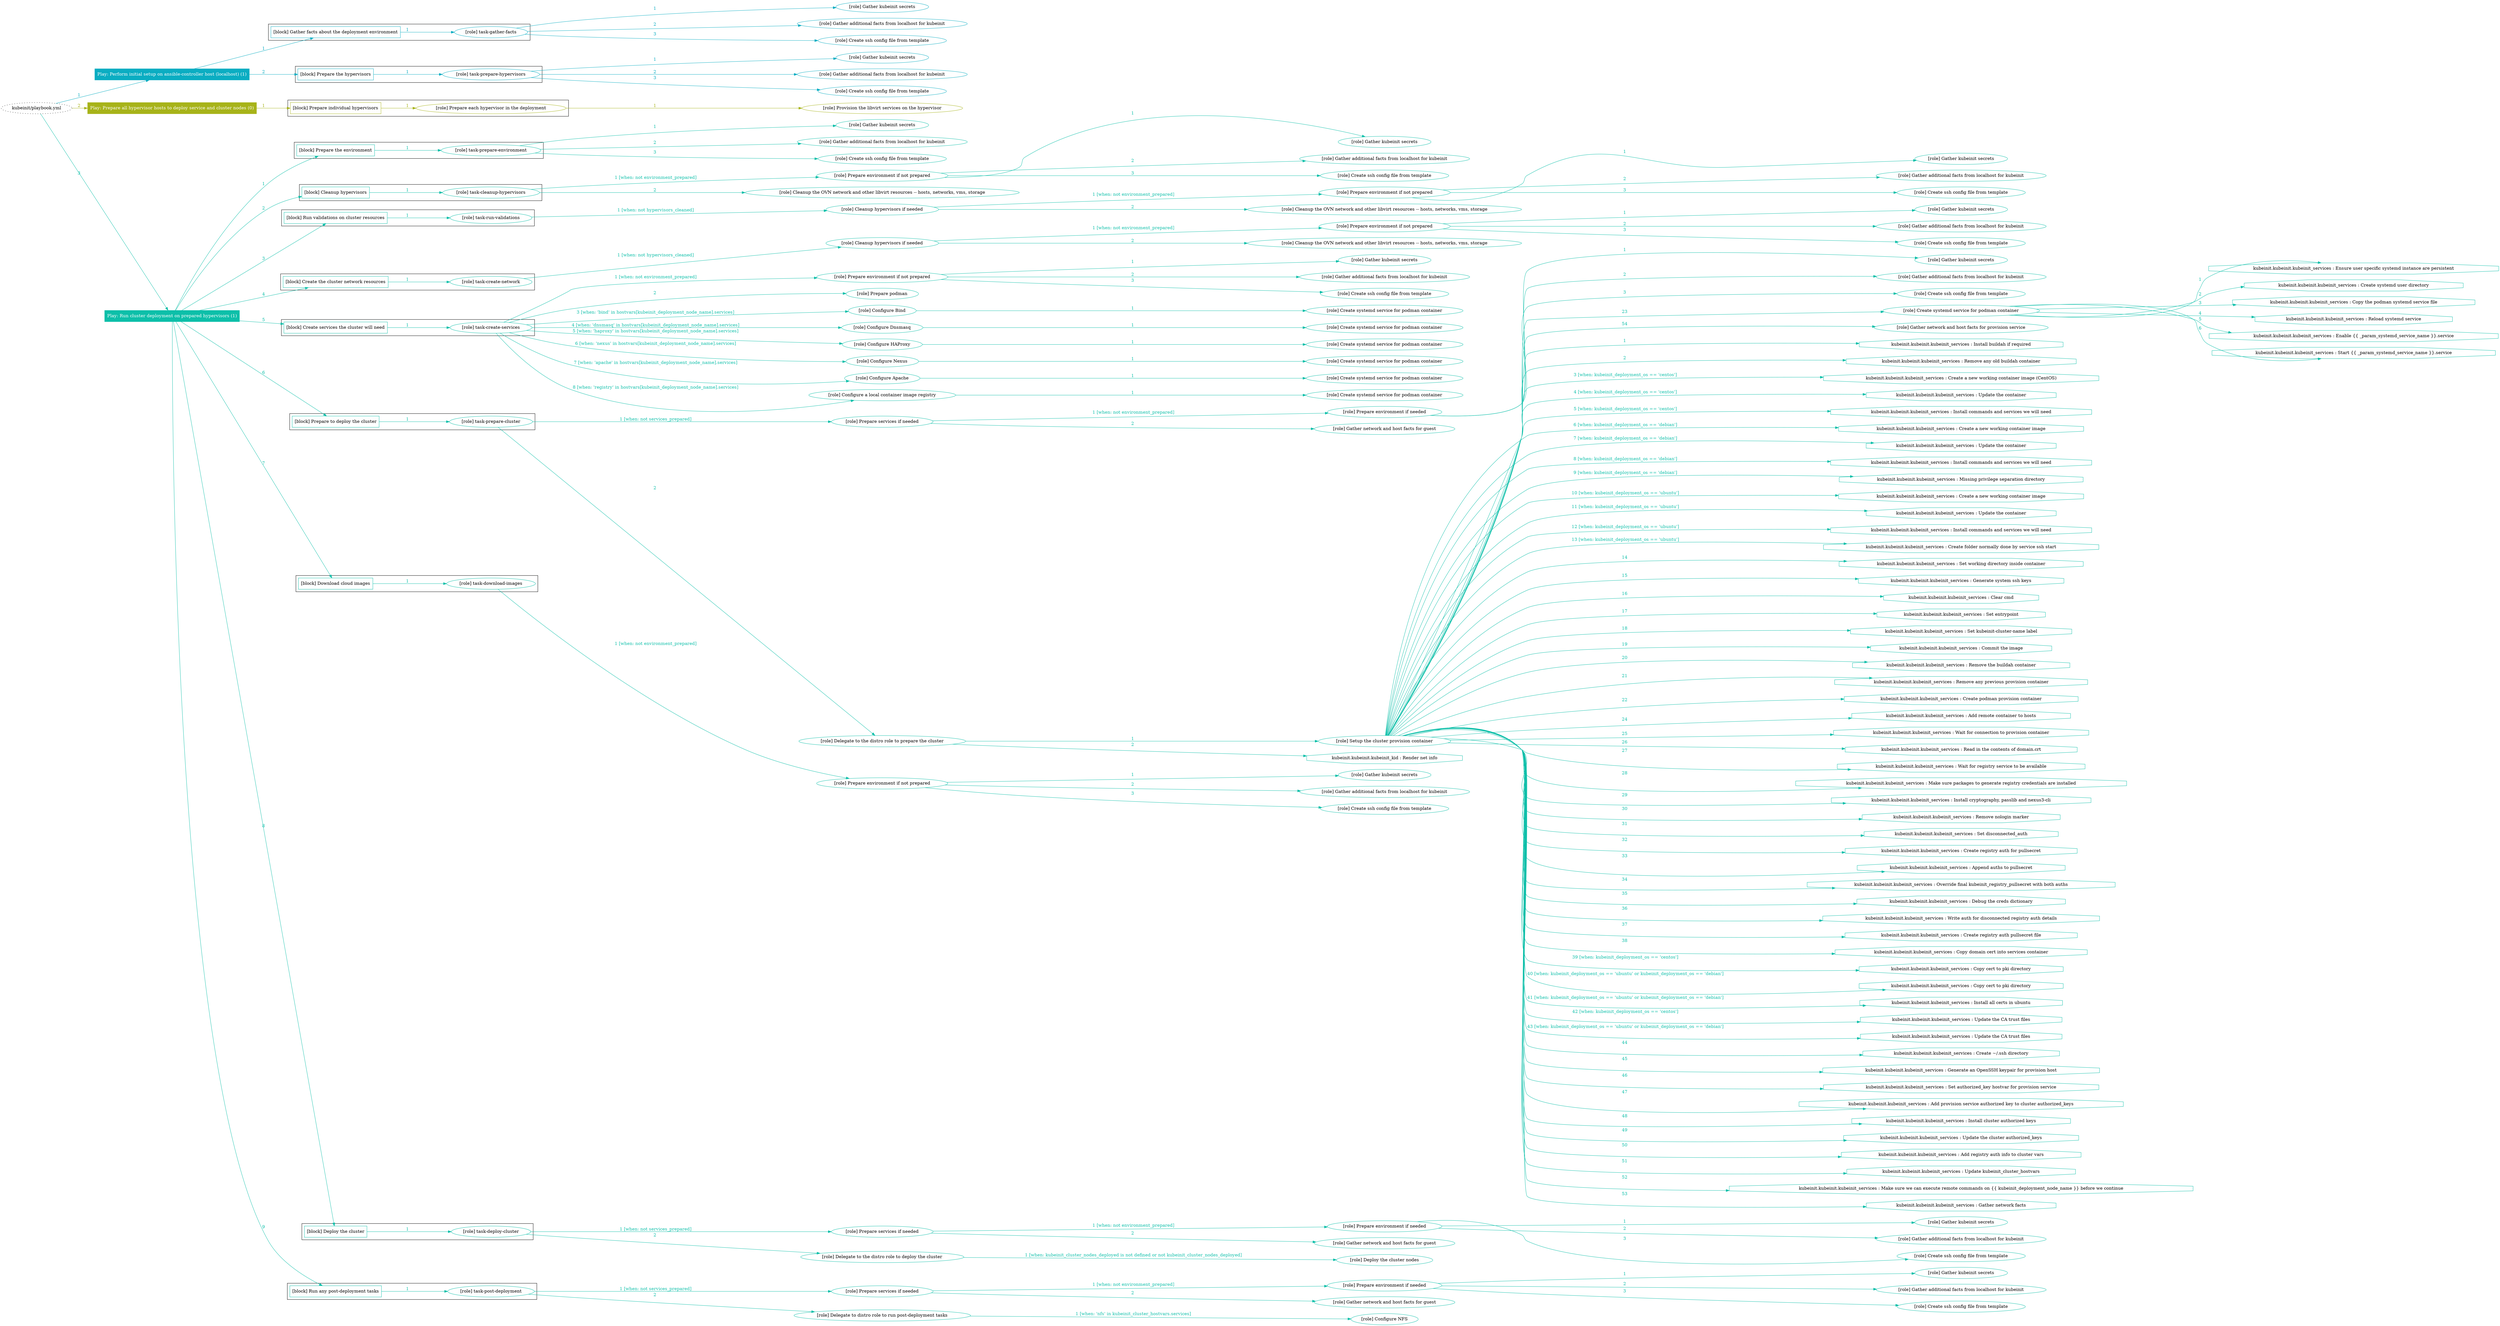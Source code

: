 digraph {
	graph [concentrate=true ordering=in rankdir=LR ratio=fill]
	edge [esep=5 sep=10]
	"kubeinit/playbook.yml" [URL="/home/runner/work/kubeinit/kubeinit/kubeinit/playbook.yml" id=playbook_2fa5b6e3 style=dotted]
	play_b858dab1 [label="Play: Perform initial setup on ansible-controller host (localhost) (1)" URL="/home/runner/work/kubeinit/kubeinit/kubeinit/playbook.yml" color="#0aadc2" fontcolor="#ffffff" id=play_b858dab1 shape=box style=filled tooltip=localhost]
	"kubeinit/playbook.yml" -> play_b858dab1 [label="1 " color="#0aadc2" fontcolor="#0aadc2" id=edge_6ce80347 labeltooltip="1 " tooltip="1 "]
	subgraph "Gather kubeinit secrets" {
		role_34916e32 [label="[role] Gather kubeinit secrets" URL="/home/runner/.ansible/collections/ansible_collections/kubeinit/kubeinit/roles/kubeinit_prepare/tasks/gather_kubeinit_facts.yml" color="#0aadc2" id=role_34916e32 tooltip="Gather kubeinit secrets"]
	}
	subgraph "Gather additional facts from localhost for kubeinit" {
		role_a002829f [label="[role] Gather additional facts from localhost for kubeinit" URL="/home/runner/.ansible/collections/ansible_collections/kubeinit/kubeinit/roles/kubeinit_prepare/tasks/gather_kubeinit_facts.yml" color="#0aadc2" id=role_a002829f tooltip="Gather additional facts from localhost for kubeinit"]
	}
	subgraph "Create ssh config file from template" {
		role_9822e15d [label="[role] Create ssh config file from template" URL="/home/runner/.ansible/collections/ansible_collections/kubeinit/kubeinit/roles/kubeinit_prepare/tasks/gather_kubeinit_facts.yml" color="#0aadc2" id=role_9822e15d tooltip="Create ssh config file from template"]
	}
	subgraph "task-gather-facts" {
		role_57d9941a [label="[role] task-gather-facts" URL="/home/runner/work/kubeinit/kubeinit/kubeinit/playbook.yml" color="#0aadc2" id=role_57d9941a tooltip="task-gather-facts"]
		role_57d9941a -> role_34916e32 [label="1 " color="#0aadc2" fontcolor="#0aadc2" id=edge_b4bdb7e2 labeltooltip="1 " tooltip="1 "]
		role_57d9941a -> role_a002829f [label="2 " color="#0aadc2" fontcolor="#0aadc2" id=edge_377dc26a labeltooltip="2 " tooltip="2 "]
		role_57d9941a -> role_9822e15d [label="3 " color="#0aadc2" fontcolor="#0aadc2" id=edge_5bee6218 labeltooltip="3 " tooltip="3 "]
	}
	subgraph "Gather kubeinit secrets" {
		role_fbdf3d1b [label="[role] Gather kubeinit secrets" URL="/home/runner/.ansible/collections/ansible_collections/kubeinit/kubeinit/roles/kubeinit_prepare/tasks/gather_kubeinit_facts.yml" color="#0aadc2" id=role_fbdf3d1b tooltip="Gather kubeinit secrets"]
	}
	subgraph "Gather additional facts from localhost for kubeinit" {
		role_561137c5 [label="[role] Gather additional facts from localhost for kubeinit" URL="/home/runner/.ansible/collections/ansible_collections/kubeinit/kubeinit/roles/kubeinit_prepare/tasks/gather_kubeinit_facts.yml" color="#0aadc2" id=role_561137c5 tooltip="Gather additional facts from localhost for kubeinit"]
	}
	subgraph "Create ssh config file from template" {
		role_436d1ba7 [label="[role] Create ssh config file from template" URL="/home/runner/.ansible/collections/ansible_collections/kubeinit/kubeinit/roles/kubeinit_prepare/tasks/gather_kubeinit_facts.yml" color="#0aadc2" id=role_436d1ba7 tooltip="Create ssh config file from template"]
	}
	subgraph "task-prepare-hypervisors" {
		role_40b23829 [label="[role] task-prepare-hypervisors" URL="/home/runner/work/kubeinit/kubeinit/kubeinit/playbook.yml" color="#0aadc2" id=role_40b23829 tooltip="task-prepare-hypervisors"]
		role_40b23829 -> role_fbdf3d1b [label="1 " color="#0aadc2" fontcolor="#0aadc2" id=edge_f75fcc36 labeltooltip="1 " tooltip="1 "]
		role_40b23829 -> role_561137c5 [label="2 " color="#0aadc2" fontcolor="#0aadc2" id=edge_e046a8a8 labeltooltip="2 " tooltip="2 "]
		role_40b23829 -> role_436d1ba7 [label="3 " color="#0aadc2" fontcolor="#0aadc2" id=edge_4eec3da5 labeltooltip="3 " tooltip="3 "]
	}
	subgraph "Play: Perform initial setup on ansible-controller host (localhost) (1)" {
		play_b858dab1 -> block_e41677f4 [label=1 color="#0aadc2" fontcolor="#0aadc2" id=edge_b2b5f1b1 labeltooltip=1 tooltip=1]
		subgraph cluster_block_e41677f4 {
			block_e41677f4 [label="[block] Gather facts about the deployment environment" URL="/home/runner/work/kubeinit/kubeinit/kubeinit/playbook.yml" color="#0aadc2" id=block_e41677f4 labeltooltip="Gather facts about the deployment environment" shape=box tooltip="Gather facts about the deployment environment"]
			block_e41677f4 -> role_57d9941a [label="1 " color="#0aadc2" fontcolor="#0aadc2" id=edge_41f0c797 labeltooltip="1 " tooltip="1 "]
		}
		play_b858dab1 -> block_2ce57544 [label=2 color="#0aadc2" fontcolor="#0aadc2" id=edge_f95af88c labeltooltip=2 tooltip=2]
		subgraph cluster_block_2ce57544 {
			block_2ce57544 [label="[block] Prepare the hypervisors" URL="/home/runner/work/kubeinit/kubeinit/kubeinit/playbook.yml" color="#0aadc2" id=block_2ce57544 labeltooltip="Prepare the hypervisors" shape=box tooltip="Prepare the hypervisors"]
			block_2ce57544 -> role_40b23829 [label="1 " color="#0aadc2" fontcolor="#0aadc2" id=edge_384d25da labeltooltip="1 " tooltip="1 "]
		}
	}
	play_30f19a29 [label="Play: Prepare all hypervisor hosts to deploy service and cluster nodes (0)" URL="/home/runner/work/kubeinit/kubeinit/kubeinit/playbook.yml" color="#a7b319" fontcolor="#ffffff" id=play_30f19a29 shape=box style=filled tooltip="Play: Prepare all hypervisor hosts to deploy service and cluster nodes (0)"]
	"kubeinit/playbook.yml" -> play_30f19a29 [label="2 " color="#a7b319" fontcolor="#a7b319" id=edge_ed73a9ef labeltooltip="2 " tooltip="2 "]
	subgraph "Provision the libvirt services on the hypervisor" {
		role_ca06149b [label="[role] Provision the libvirt services on the hypervisor" URL="/home/runner/.ansible/collections/ansible_collections/kubeinit/kubeinit/roles/kubeinit_prepare/tasks/prepare_hypervisor.yml" color="#a7b319" id=role_ca06149b tooltip="Provision the libvirt services on the hypervisor"]
	}
	subgraph "Prepare each hypervisor in the deployment" {
		role_c4b66b7d [label="[role] Prepare each hypervisor in the deployment" URL="/home/runner/work/kubeinit/kubeinit/kubeinit/playbook.yml" color="#a7b319" id=role_c4b66b7d tooltip="Prepare each hypervisor in the deployment"]
		role_c4b66b7d -> role_ca06149b [label="1 " color="#a7b319" fontcolor="#a7b319" id=edge_bbc16854 labeltooltip="1 " tooltip="1 "]
	}
	subgraph "Play: Prepare all hypervisor hosts to deploy service and cluster nodes (0)" {
		play_30f19a29 -> block_5ff145bf [label=1 color="#a7b319" fontcolor="#a7b319" id=edge_9d248871 labeltooltip=1 tooltip=1]
		subgraph cluster_block_5ff145bf {
			block_5ff145bf [label="[block] Prepare individual hypervisors" URL="/home/runner/work/kubeinit/kubeinit/kubeinit/playbook.yml" color="#a7b319" id=block_5ff145bf labeltooltip="Prepare individual hypervisors" shape=box tooltip="Prepare individual hypervisors"]
			block_5ff145bf -> role_c4b66b7d [label="1 " color="#a7b319" fontcolor="#a7b319" id=edge_b50e2b9a labeltooltip="1 " tooltip="1 "]
		}
	}
	play_03fc40c7 [label="Play: Run cluster deployment on prepared hypervisors (1)" URL="/home/runner/work/kubeinit/kubeinit/kubeinit/playbook.yml" color="#0dbfa9" fontcolor="#ffffff" id=play_03fc40c7 shape=box style=filled tooltip=localhost]
	"kubeinit/playbook.yml" -> play_03fc40c7 [label="3 " color="#0dbfa9" fontcolor="#0dbfa9" id=edge_182e28ba labeltooltip="3 " tooltip="3 "]
	subgraph "Gather kubeinit secrets" {
		role_fa042eb9 [label="[role] Gather kubeinit secrets" URL="/home/runner/.ansible/collections/ansible_collections/kubeinit/kubeinit/roles/kubeinit_prepare/tasks/gather_kubeinit_facts.yml" color="#0dbfa9" id=role_fa042eb9 tooltip="Gather kubeinit secrets"]
	}
	subgraph "Gather additional facts from localhost for kubeinit" {
		role_3b6c5151 [label="[role] Gather additional facts from localhost for kubeinit" URL="/home/runner/.ansible/collections/ansible_collections/kubeinit/kubeinit/roles/kubeinit_prepare/tasks/gather_kubeinit_facts.yml" color="#0dbfa9" id=role_3b6c5151 tooltip="Gather additional facts from localhost for kubeinit"]
	}
	subgraph "Create ssh config file from template" {
		role_b1582b04 [label="[role] Create ssh config file from template" URL="/home/runner/.ansible/collections/ansible_collections/kubeinit/kubeinit/roles/kubeinit_prepare/tasks/gather_kubeinit_facts.yml" color="#0dbfa9" id=role_b1582b04 tooltip="Create ssh config file from template"]
	}
	subgraph "task-prepare-environment" {
		role_e726dd85 [label="[role] task-prepare-environment" URL="/home/runner/work/kubeinit/kubeinit/kubeinit/playbook.yml" color="#0dbfa9" id=role_e726dd85 tooltip="task-prepare-environment"]
		role_e726dd85 -> role_fa042eb9 [label="1 " color="#0dbfa9" fontcolor="#0dbfa9" id=edge_f5e2ca30 labeltooltip="1 " tooltip="1 "]
		role_e726dd85 -> role_3b6c5151 [label="2 " color="#0dbfa9" fontcolor="#0dbfa9" id=edge_80d72541 labeltooltip="2 " tooltip="2 "]
		role_e726dd85 -> role_b1582b04 [label="3 " color="#0dbfa9" fontcolor="#0dbfa9" id=edge_00405533 labeltooltip="3 " tooltip="3 "]
	}
	subgraph "Gather kubeinit secrets" {
		role_99a5916b [label="[role] Gather kubeinit secrets" URL="/home/runner/.ansible/collections/ansible_collections/kubeinit/kubeinit/roles/kubeinit_prepare/tasks/gather_kubeinit_facts.yml" color="#0dbfa9" id=role_99a5916b tooltip="Gather kubeinit secrets"]
	}
	subgraph "Gather additional facts from localhost for kubeinit" {
		role_c7d13e45 [label="[role] Gather additional facts from localhost for kubeinit" URL="/home/runner/.ansible/collections/ansible_collections/kubeinit/kubeinit/roles/kubeinit_prepare/tasks/gather_kubeinit_facts.yml" color="#0dbfa9" id=role_c7d13e45 tooltip="Gather additional facts from localhost for kubeinit"]
	}
	subgraph "Create ssh config file from template" {
		role_1145c791 [label="[role] Create ssh config file from template" URL="/home/runner/.ansible/collections/ansible_collections/kubeinit/kubeinit/roles/kubeinit_prepare/tasks/gather_kubeinit_facts.yml" color="#0dbfa9" id=role_1145c791 tooltip="Create ssh config file from template"]
	}
	subgraph "Prepare environment if not prepared" {
		role_b4be0b7d [label="[role] Prepare environment if not prepared" URL="/home/runner/.ansible/collections/ansible_collections/kubeinit/kubeinit/roles/kubeinit_prepare/tasks/cleanup_hypervisors.yml" color="#0dbfa9" id=role_b4be0b7d tooltip="Prepare environment if not prepared"]
		role_b4be0b7d -> role_99a5916b [label="1 " color="#0dbfa9" fontcolor="#0dbfa9" id=edge_4e1c00ab labeltooltip="1 " tooltip="1 "]
		role_b4be0b7d -> role_c7d13e45 [label="2 " color="#0dbfa9" fontcolor="#0dbfa9" id=edge_aa5dc9e4 labeltooltip="2 " tooltip="2 "]
		role_b4be0b7d -> role_1145c791 [label="3 " color="#0dbfa9" fontcolor="#0dbfa9" id=edge_bbca06e6 labeltooltip="3 " tooltip="3 "]
	}
	subgraph "Cleanup the OVN network and other libvirt resources -- hosts, networks, vms, storage" {
		role_58d537ae [label="[role] Cleanup the OVN network and other libvirt resources -- hosts, networks, vms, storage" URL="/home/runner/.ansible/collections/ansible_collections/kubeinit/kubeinit/roles/kubeinit_prepare/tasks/cleanup_hypervisors.yml" color="#0dbfa9" id=role_58d537ae tooltip="Cleanup the OVN network and other libvirt resources -- hosts, networks, vms, storage"]
	}
	subgraph "task-cleanup-hypervisors" {
		role_75e9fb4a [label="[role] task-cleanup-hypervisors" URL="/home/runner/work/kubeinit/kubeinit/kubeinit/playbook.yml" color="#0dbfa9" id=role_75e9fb4a tooltip="task-cleanup-hypervisors"]
		role_75e9fb4a -> role_b4be0b7d [label="1 [when: not environment_prepared]" color="#0dbfa9" fontcolor="#0dbfa9" id=edge_f25f3947 labeltooltip="1 [when: not environment_prepared]" tooltip="1 [when: not environment_prepared]"]
		role_75e9fb4a -> role_58d537ae [label="2 " color="#0dbfa9" fontcolor="#0dbfa9" id=edge_f235bd4f labeltooltip="2 " tooltip="2 "]
	}
	subgraph "Gather kubeinit secrets" {
		role_7dc1c09b [label="[role] Gather kubeinit secrets" URL="/home/runner/.ansible/collections/ansible_collections/kubeinit/kubeinit/roles/kubeinit_prepare/tasks/gather_kubeinit_facts.yml" color="#0dbfa9" id=role_7dc1c09b tooltip="Gather kubeinit secrets"]
	}
	subgraph "Gather additional facts from localhost for kubeinit" {
		role_ac5d40b4 [label="[role] Gather additional facts from localhost for kubeinit" URL="/home/runner/.ansible/collections/ansible_collections/kubeinit/kubeinit/roles/kubeinit_prepare/tasks/gather_kubeinit_facts.yml" color="#0dbfa9" id=role_ac5d40b4 tooltip="Gather additional facts from localhost for kubeinit"]
	}
	subgraph "Create ssh config file from template" {
		role_352f32cc [label="[role] Create ssh config file from template" URL="/home/runner/.ansible/collections/ansible_collections/kubeinit/kubeinit/roles/kubeinit_prepare/tasks/gather_kubeinit_facts.yml" color="#0dbfa9" id=role_352f32cc tooltip="Create ssh config file from template"]
	}
	subgraph "Prepare environment if not prepared" {
		role_eca6ce63 [label="[role] Prepare environment if not prepared" URL="/home/runner/.ansible/collections/ansible_collections/kubeinit/kubeinit/roles/kubeinit_prepare/tasks/cleanup_hypervisors.yml" color="#0dbfa9" id=role_eca6ce63 tooltip="Prepare environment if not prepared"]
		role_eca6ce63 -> role_7dc1c09b [label="1 " color="#0dbfa9" fontcolor="#0dbfa9" id=edge_c267f2e7 labeltooltip="1 " tooltip="1 "]
		role_eca6ce63 -> role_ac5d40b4 [label="2 " color="#0dbfa9" fontcolor="#0dbfa9" id=edge_ddae1b66 labeltooltip="2 " tooltip="2 "]
		role_eca6ce63 -> role_352f32cc [label="3 " color="#0dbfa9" fontcolor="#0dbfa9" id=edge_ef974b66 labeltooltip="3 " tooltip="3 "]
	}
	subgraph "Cleanup the OVN network and other libvirt resources -- hosts, networks, vms, storage" {
		role_fde5702d [label="[role] Cleanup the OVN network and other libvirt resources -- hosts, networks, vms, storage" URL="/home/runner/.ansible/collections/ansible_collections/kubeinit/kubeinit/roles/kubeinit_prepare/tasks/cleanup_hypervisors.yml" color="#0dbfa9" id=role_fde5702d tooltip="Cleanup the OVN network and other libvirt resources -- hosts, networks, vms, storage"]
	}
	subgraph "Cleanup hypervisors if needed" {
		role_177b408e [label="[role] Cleanup hypervisors if needed" URL="/home/runner/.ansible/collections/ansible_collections/kubeinit/kubeinit/roles/kubeinit_validations/tasks/main.yml" color="#0dbfa9" id=role_177b408e tooltip="Cleanup hypervisors if needed"]
		role_177b408e -> role_eca6ce63 [label="1 [when: not environment_prepared]" color="#0dbfa9" fontcolor="#0dbfa9" id=edge_c3dc0cde labeltooltip="1 [when: not environment_prepared]" tooltip="1 [when: not environment_prepared]"]
		role_177b408e -> role_fde5702d [label="2 " color="#0dbfa9" fontcolor="#0dbfa9" id=edge_60630afb labeltooltip="2 " tooltip="2 "]
	}
	subgraph "task-run-validations" {
		role_1a1ee440 [label="[role] task-run-validations" URL="/home/runner/work/kubeinit/kubeinit/kubeinit/playbook.yml" color="#0dbfa9" id=role_1a1ee440 tooltip="task-run-validations"]
		role_1a1ee440 -> role_177b408e [label="1 [when: not hypervisors_cleaned]" color="#0dbfa9" fontcolor="#0dbfa9" id=edge_1dc22f96 labeltooltip="1 [when: not hypervisors_cleaned]" tooltip="1 [when: not hypervisors_cleaned]"]
	}
	subgraph "Gather kubeinit secrets" {
		role_677e5cf0 [label="[role] Gather kubeinit secrets" URL="/home/runner/.ansible/collections/ansible_collections/kubeinit/kubeinit/roles/kubeinit_prepare/tasks/gather_kubeinit_facts.yml" color="#0dbfa9" id=role_677e5cf0 tooltip="Gather kubeinit secrets"]
	}
	subgraph "Gather additional facts from localhost for kubeinit" {
		role_be3c04cf [label="[role] Gather additional facts from localhost for kubeinit" URL="/home/runner/.ansible/collections/ansible_collections/kubeinit/kubeinit/roles/kubeinit_prepare/tasks/gather_kubeinit_facts.yml" color="#0dbfa9" id=role_be3c04cf tooltip="Gather additional facts from localhost for kubeinit"]
	}
	subgraph "Create ssh config file from template" {
		role_4b093252 [label="[role] Create ssh config file from template" URL="/home/runner/.ansible/collections/ansible_collections/kubeinit/kubeinit/roles/kubeinit_prepare/tasks/gather_kubeinit_facts.yml" color="#0dbfa9" id=role_4b093252 tooltip="Create ssh config file from template"]
	}
	subgraph "Prepare environment if not prepared" {
		role_359b49e1 [label="[role] Prepare environment if not prepared" URL="/home/runner/.ansible/collections/ansible_collections/kubeinit/kubeinit/roles/kubeinit_prepare/tasks/cleanup_hypervisors.yml" color="#0dbfa9" id=role_359b49e1 tooltip="Prepare environment if not prepared"]
		role_359b49e1 -> role_677e5cf0 [label="1 " color="#0dbfa9" fontcolor="#0dbfa9" id=edge_b5a69a3a labeltooltip="1 " tooltip="1 "]
		role_359b49e1 -> role_be3c04cf [label="2 " color="#0dbfa9" fontcolor="#0dbfa9" id=edge_cbe219cc labeltooltip="2 " tooltip="2 "]
		role_359b49e1 -> role_4b093252 [label="3 " color="#0dbfa9" fontcolor="#0dbfa9" id=edge_60cd972c labeltooltip="3 " tooltip="3 "]
	}
	subgraph "Cleanup the OVN network and other libvirt resources -- hosts, networks, vms, storage" {
		role_bb0d1d66 [label="[role] Cleanup the OVN network and other libvirt resources -- hosts, networks, vms, storage" URL="/home/runner/.ansible/collections/ansible_collections/kubeinit/kubeinit/roles/kubeinit_prepare/tasks/cleanup_hypervisors.yml" color="#0dbfa9" id=role_bb0d1d66 tooltip="Cleanup the OVN network and other libvirt resources -- hosts, networks, vms, storage"]
	}
	subgraph "Cleanup hypervisors if needed" {
		role_db7c1fd5 [label="[role] Cleanup hypervisors if needed" URL="/home/runner/.ansible/collections/ansible_collections/kubeinit/kubeinit/roles/kubeinit_libvirt/tasks/create_network.yml" color="#0dbfa9" id=role_db7c1fd5 tooltip="Cleanup hypervisors if needed"]
		role_db7c1fd5 -> role_359b49e1 [label="1 [when: not environment_prepared]" color="#0dbfa9" fontcolor="#0dbfa9" id=edge_f3d38cad labeltooltip="1 [when: not environment_prepared]" tooltip="1 [when: not environment_prepared]"]
		role_db7c1fd5 -> role_bb0d1d66 [label="2 " color="#0dbfa9" fontcolor="#0dbfa9" id=edge_30160df7 labeltooltip="2 " tooltip="2 "]
	}
	subgraph "task-create-network" {
		role_827910ed [label="[role] task-create-network" URL="/home/runner/work/kubeinit/kubeinit/kubeinit/playbook.yml" color="#0dbfa9" id=role_827910ed tooltip="task-create-network"]
		role_827910ed -> role_db7c1fd5 [label="1 [when: not hypervisors_cleaned]" color="#0dbfa9" fontcolor="#0dbfa9" id=edge_7c89536a labeltooltip="1 [when: not hypervisors_cleaned]" tooltip="1 [when: not hypervisors_cleaned]"]
	}
	subgraph "Gather kubeinit secrets" {
		role_d5db79f9 [label="[role] Gather kubeinit secrets" URL="/home/runner/.ansible/collections/ansible_collections/kubeinit/kubeinit/roles/kubeinit_prepare/tasks/gather_kubeinit_facts.yml" color="#0dbfa9" id=role_d5db79f9 tooltip="Gather kubeinit secrets"]
	}
	subgraph "Gather additional facts from localhost for kubeinit" {
		role_c458b70b [label="[role] Gather additional facts from localhost for kubeinit" URL="/home/runner/.ansible/collections/ansible_collections/kubeinit/kubeinit/roles/kubeinit_prepare/tasks/gather_kubeinit_facts.yml" color="#0dbfa9" id=role_c458b70b tooltip="Gather additional facts from localhost for kubeinit"]
	}
	subgraph "Create ssh config file from template" {
		role_01be1f19 [label="[role] Create ssh config file from template" URL="/home/runner/.ansible/collections/ansible_collections/kubeinit/kubeinit/roles/kubeinit_prepare/tasks/gather_kubeinit_facts.yml" color="#0dbfa9" id=role_01be1f19 tooltip="Create ssh config file from template"]
	}
	subgraph "Prepare environment if not prepared" {
		role_7e23bdba [label="[role] Prepare environment if not prepared" URL="/home/runner/.ansible/collections/ansible_collections/kubeinit/kubeinit/roles/kubeinit_services/tasks/main.yml" color="#0dbfa9" id=role_7e23bdba tooltip="Prepare environment if not prepared"]
		role_7e23bdba -> role_d5db79f9 [label="1 " color="#0dbfa9" fontcolor="#0dbfa9" id=edge_34c62395 labeltooltip="1 " tooltip="1 "]
		role_7e23bdba -> role_c458b70b [label="2 " color="#0dbfa9" fontcolor="#0dbfa9" id=edge_a1b22943 labeltooltip="2 " tooltip="2 "]
		role_7e23bdba -> role_01be1f19 [label="3 " color="#0dbfa9" fontcolor="#0dbfa9" id=edge_7f892924 labeltooltip="3 " tooltip="3 "]
	}
	subgraph "Prepare podman" {
		role_91f26423 [label="[role] Prepare podman" URL="/home/runner/.ansible/collections/ansible_collections/kubeinit/kubeinit/roles/kubeinit_services/tasks/00_create_service_pod.yml" color="#0dbfa9" id=role_91f26423 tooltip="Prepare podman"]
	}
	subgraph "Create systemd service for podman container" {
		role_ae4c3e74 [label="[role] Create systemd service for podman container" URL="/home/runner/.ansible/collections/ansible_collections/kubeinit/kubeinit/roles/kubeinit_bind/tasks/main.yml" color="#0dbfa9" id=role_ae4c3e74 tooltip="Create systemd service for podman container"]
	}
	subgraph "Configure Bind" {
		role_f70a8525 [label="[role] Configure Bind" URL="/home/runner/.ansible/collections/ansible_collections/kubeinit/kubeinit/roles/kubeinit_services/tasks/start_services_containers.yml" color="#0dbfa9" id=role_f70a8525 tooltip="Configure Bind"]
		role_f70a8525 -> role_ae4c3e74 [label="1 " color="#0dbfa9" fontcolor="#0dbfa9" id=edge_fd82dc0c labeltooltip="1 " tooltip="1 "]
	}
	subgraph "Create systemd service for podman container" {
		role_de1712af [label="[role] Create systemd service for podman container" URL="/home/runner/.ansible/collections/ansible_collections/kubeinit/kubeinit/roles/kubeinit_dnsmasq/tasks/main.yml" color="#0dbfa9" id=role_de1712af tooltip="Create systemd service for podman container"]
	}
	subgraph "Configure Dnsmasq" {
		role_8baf7a93 [label="[role] Configure Dnsmasq" URL="/home/runner/.ansible/collections/ansible_collections/kubeinit/kubeinit/roles/kubeinit_services/tasks/start_services_containers.yml" color="#0dbfa9" id=role_8baf7a93 tooltip="Configure Dnsmasq"]
		role_8baf7a93 -> role_de1712af [label="1 " color="#0dbfa9" fontcolor="#0dbfa9" id=edge_258d8928 labeltooltip="1 " tooltip="1 "]
	}
	subgraph "Create systemd service for podman container" {
		role_0a9cfd73 [label="[role] Create systemd service for podman container" URL="/home/runner/.ansible/collections/ansible_collections/kubeinit/kubeinit/roles/kubeinit_haproxy/tasks/main.yml" color="#0dbfa9" id=role_0a9cfd73 tooltip="Create systemd service for podman container"]
	}
	subgraph "Configure HAProxy" {
		role_c830d709 [label="[role] Configure HAProxy" URL="/home/runner/.ansible/collections/ansible_collections/kubeinit/kubeinit/roles/kubeinit_services/tasks/start_services_containers.yml" color="#0dbfa9" id=role_c830d709 tooltip="Configure HAProxy"]
		role_c830d709 -> role_0a9cfd73 [label="1 " color="#0dbfa9" fontcolor="#0dbfa9" id=edge_b7d4f225 labeltooltip="1 " tooltip="1 "]
	}
	subgraph "Create systemd service for podman container" {
		role_bb947a92 [label="[role] Create systemd service for podman container" URL="/home/runner/.ansible/collections/ansible_collections/kubeinit/kubeinit/roles/kubeinit_nexus/tasks/main.yml" color="#0dbfa9" id=role_bb947a92 tooltip="Create systemd service for podman container"]
	}
	subgraph "Configure Nexus" {
		role_ca92c0cb [label="[role] Configure Nexus" URL="/home/runner/.ansible/collections/ansible_collections/kubeinit/kubeinit/roles/kubeinit_services/tasks/start_services_containers.yml" color="#0dbfa9" id=role_ca92c0cb tooltip="Configure Nexus"]
		role_ca92c0cb -> role_bb947a92 [label="1 " color="#0dbfa9" fontcolor="#0dbfa9" id=edge_77b5bd2e labeltooltip="1 " tooltip="1 "]
	}
	subgraph "Create systemd service for podman container" {
		role_82e4acd4 [label="[role] Create systemd service for podman container" URL="/home/runner/.ansible/collections/ansible_collections/kubeinit/kubeinit/roles/kubeinit_apache/tasks/main.yml" color="#0dbfa9" id=role_82e4acd4 tooltip="Create systemd service for podman container"]
	}
	subgraph "Configure Apache" {
		role_76f43986 [label="[role] Configure Apache" URL="/home/runner/.ansible/collections/ansible_collections/kubeinit/kubeinit/roles/kubeinit_services/tasks/start_services_containers.yml" color="#0dbfa9" id=role_76f43986 tooltip="Configure Apache"]
		role_76f43986 -> role_82e4acd4 [label="1 " color="#0dbfa9" fontcolor="#0dbfa9" id=edge_00b78314 labeltooltip="1 " tooltip="1 "]
	}
	subgraph "Create systemd service for podman container" {
		role_877b4745 [label="[role] Create systemd service for podman container" URL="/home/runner/.ansible/collections/ansible_collections/kubeinit/kubeinit/roles/kubeinit_registry/tasks/main.yml" color="#0dbfa9" id=role_877b4745 tooltip="Create systemd service for podman container"]
	}
	subgraph "Configure a local container image registry" {
		role_3615db61 [label="[role] Configure a local container image registry" URL="/home/runner/.ansible/collections/ansible_collections/kubeinit/kubeinit/roles/kubeinit_services/tasks/start_services_containers.yml" color="#0dbfa9" id=role_3615db61 tooltip="Configure a local container image registry"]
		role_3615db61 -> role_877b4745 [label="1 " color="#0dbfa9" fontcolor="#0dbfa9" id=edge_84a69780 labeltooltip="1 " tooltip="1 "]
	}
	subgraph "task-create-services" {
		role_93813721 [label="[role] task-create-services" URL="/home/runner/work/kubeinit/kubeinit/kubeinit/playbook.yml" color="#0dbfa9" id=role_93813721 tooltip="task-create-services"]
		role_93813721 -> role_7e23bdba [label="1 [when: not environment_prepared]" color="#0dbfa9" fontcolor="#0dbfa9" id=edge_d9dccb40 labeltooltip="1 [when: not environment_prepared]" tooltip="1 [when: not environment_prepared]"]
		role_93813721 -> role_91f26423 [label="2 " color="#0dbfa9" fontcolor="#0dbfa9" id=edge_ca28324a labeltooltip="2 " tooltip="2 "]
		role_93813721 -> role_f70a8525 [label="3 [when: 'bind' in hostvars[kubeinit_deployment_node_name].services]" color="#0dbfa9" fontcolor="#0dbfa9" id=edge_60d540d3 labeltooltip="3 [when: 'bind' in hostvars[kubeinit_deployment_node_name].services]" tooltip="3 [when: 'bind' in hostvars[kubeinit_deployment_node_name].services]"]
		role_93813721 -> role_8baf7a93 [label="4 [when: 'dnsmasq' in hostvars[kubeinit_deployment_node_name].services]" color="#0dbfa9" fontcolor="#0dbfa9" id=edge_ea05bdc8 labeltooltip="4 [when: 'dnsmasq' in hostvars[kubeinit_deployment_node_name].services]" tooltip="4 [when: 'dnsmasq' in hostvars[kubeinit_deployment_node_name].services]"]
		role_93813721 -> role_c830d709 [label="5 [when: 'haproxy' in hostvars[kubeinit_deployment_node_name].services]" color="#0dbfa9" fontcolor="#0dbfa9" id=edge_370145d8 labeltooltip="5 [when: 'haproxy' in hostvars[kubeinit_deployment_node_name].services]" tooltip="5 [when: 'haproxy' in hostvars[kubeinit_deployment_node_name].services]"]
		role_93813721 -> role_ca92c0cb [label="6 [when: 'nexus' in hostvars[kubeinit_deployment_node_name].services]" color="#0dbfa9" fontcolor="#0dbfa9" id=edge_36ead944 labeltooltip="6 [when: 'nexus' in hostvars[kubeinit_deployment_node_name].services]" tooltip="6 [when: 'nexus' in hostvars[kubeinit_deployment_node_name].services]"]
		role_93813721 -> role_76f43986 [label="7 [when: 'apache' in hostvars[kubeinit_deployment_node_name].services]" color="#0dbfa9" fontcolor="#0dbfa9" id=edge_9c7b90a4 labeltooltip="7 [when: 'apache' in hostvars[kubeinit_deployment_node_name].services]" tooltip="7 [when: 'apache' in hostvars[kubeinit_deployment_node_name].services]"]
		role_93813721 -> role_3615db61 [label="8 [when: 'registry' in hostvars[kubeinit_deployment_node_name].services]" color="#0dbfa9" fontcolor="#0dbfa9" id=edge_7337b653 labeltooltip="8 [when: 'registry' in hostvars[kubeinit_deployment_node_name].services]" tooltip="8 [when: 'registry' in hostvars[kubeinit_deployment_node_name].services]"]
	}
	subgraph "Gather kubeinit secrets" {
		role_10f6fb6b [label="[role] Gather kubeinit secrets" URL="/home/runner/.ansible/collections/ansible_collections/kubeinit/kubeinit/roles/kubeinit_prepare/tasks/gather_kubeinit_facts.yml" color="#0dbfa9" id=role_10f6fb6b tooltip="Gather kubeinit secrets"]
	}
	subgraph "Gather additional facts from localhost for kubeinit" {
		role_959750ff [label="[role] Gather additional facts from localhost for kubeinit" URL="/home/runner/.ansible/collections/ansible_collections/kubeinit/kubeinit/roles/kubeinit_prepare/tasks/gather_kubeinit_facts.yml" color="#0dbfa9" id=role_959750ff tooltip="Gather additional facts from localhost for kubeinit"]
	}
	subgraph "Create ssh config file from template" {
		role_ab28a7ac [label="[role] Create ssh config file from template" URL="/home/runner/.ansible/collections/ansible_collections/kubeinit/kubeinit/roles/kubeinit_prepare/tasks/gather_kubeinit_facts.yml" color="#0dbfa9" id=role_ab28a7ac tooltip="Create ssh config file from template"]
	}
	subgraph "Prepare environment if needed" {
		role_facbca5c [label="[role] Prepare environment if needed" URL="/home/runner/.ansible/collections/ansible_collections/kubeinit/kubeinit/roles/kubeinit_services/tasks/prepare_services.yml" color="#0dbfa9" id=role_facbca5c tooltip="Prepare environment if needed"]
		role_facbca5c -> role_10f6fb6b [label="1 " color="#0dbfa9" fontcolor="#0dbfa9" id=edge_d4659b41 labeltooltip="1 " tooltip="1 "]
		role_facbca5c -> role_959750ff [label="2 " color="#0dbfa9" fontcolor="#0dbfa9" id=edge_6c3ea5a2 labeltooltip="2 " tooltip="2 "]
		role_facbca5c -> role_ab28a7ac [label="3 " color="#0dbfa9" fontcolor="#0dbfa9" id=edge_42961676 labeltooltip="3 " tooltip="3 "]
	}
	subgraph "Gather network and host facts for guest" {
		role_f6a6150d [label="[role] Gather network and host facts for guest" URL="/home/runner/.ansible/collections/ansible_collections/kubeinit/kubeinit/roles/kubeinit_services/tasks/prepare_services.yml" color="#0dbfa9" id=role_f6a6150d tooltip="Gather network and host facts for guest"]
	}
	subgraph "Prepare services if needed" {
		role_48c147f6 [label="[role] Prepare services if needed" URL="/home/runner/.ansible/collections/ansible_collections/kubeinit/kubeinit/roles/kubeinit_prepare/tasks/prepare_cluster.yml" color="#0dbfa9" id=role_48c147f6 tooltip="Prepare services if needed"]
		role_48c147f6 -> role_facbca5c [label="1 [when: not environment_prepared]" color="#0dbfa9" fontcolor="#0dbfa9" id=edge_9b56ea6b labeltooltip="1 [when: not environment_prepared]" tooltip="1 [when: not environment_prepared]"]
		role_48c147f6 -> role_f6a6150d [label="2 " color="#0dbfa9" fontcolor="#0dbfa9" id=edge_0ddaf5de labeltooltip="2 " tooltip="2 "]
	}
	subgraph "Create systemd service for podman container" {
		role_e72b34f4 [label="[role] Create systemd service for podman container" URL="/home/runner/.ansible/collections/ansible_collections/kubeinit/kubeinit/roles/kubeinit_services/tasks/create_provision_container.yml" color="#0dbfa9" id=role_e72b34f4 tooltip="Create systemd service for podman container"]
		task_7e19bcb3 [label="kubeinit.kubeinit.kubeinit_services : Ensure user specific systemd instance are persistent" URL="/home/runner/.ansible/collections/ansible_collections/kubeinit/kubeinit/roles/kubeinit_services/tasks/create_managed_service.yml" color="#0dbfa9" id=task_7e19bcb3 shape=octagon tooltip="kubeinit.kubeinit.kubeinit_services : Ensure user specific systemd instance are persistent"]
		role_e72b34f4 -> task_7e19bcb3 [label="1 " color="#0dbfa9" fontcolor="#0dbfa9" id=edge_046f3656 labeltooltip="1 " tooltip="1 "]
		task_6ff1ca80 [label="kubeinit.kubeinit.kubeinit_services : Create systemd user directory" URL="/home/runner/.ansible/collections/ansible_collections/kubeinit/kubeinit/roles/kubeinit_services/tasks/create_managed_service.yml" color="#0dbfa9" id=task_6ff1ca80 shape=octagon tooltip="kubeinit.kubeinit.kubeinit_services : Create systemd user directory"]
		role_e72b34f4 -> task_6ff1ca80 [label="2 " color="#0dbfa9" fontcolor="#0dbfa9" id=edge_00e52215 labeltooltip="2 " tooltip="2 "]
		task_b38c0ab9 [label="kubeinit.kubeinit.kubeinit_services : Copy the podman systemd service file" URL="/home/runner/.ansible/collections/ansible_collections/kubeinit/kubeinit/roles/kubeinit_services/tasks/create_managed_service.yml" color="#0dbfa9" id=task_b38c0ab9 shape=octagon tooltip="kubeinit.kubeinit.kubeinit_services : Copy the podman systemd service file"]
		role_e72b34f4 -> task_b38c0ab9 [label="3 " color="#0dbfa9" fontcolor="#0dbfa9" id=edge_e0e3cd6e labeltooltip="3 " tooltip="3 "]
		task_c12f7e3f [label="kubeinit.kubeinit.kubeinit_services : Reload systemd service" URL="/home/runner/.ansible/collections/ansible_collections/kubeinit/kubeinit/roles/kubeinit_services/tasks/create_managed_service.yml" color="#0dbfa9" id=task_c12f7e3f shape=octagon tooltip="kubeinit.kubeinit.kubeinit_services : Reload systemd service"]
		role_e72b34f4 -> task_c12f7e3f [label="4 " color="#0dbfa9" fontcolor="#0dbfa9" id=edge_7c27acc3 labeltooltip="4 " tooltip="4 "]
		task_2ff8dfe1 [label="kubeinit.kubeinit.kubeinit_services : Enable {{ _param_systemd_service_name }}.service" URL="/home/runner/.ansible/collections/ansible_collections/kubeinit/kubeinit/roles/kubeinit_services/tasks/create_managed_service.yml" color="#0dbfa9" id=task_2ff8dfe1 shape=octagon tooltip="kubeinit.kubeinit.kubeinit_services : Enable {{ _param_systemd_service_name }}.service"]
		role_e72b34f4 -> task_2ff8dfe1 [label="5 " color="#0dbfa9" fontcolor="#0dbfa9" id=edge_9d6043a0 labeltooltip="5 " tooltip="5 "]
		task_bedbfb74 [label="kubeinit.kubeinit.kubeinit_services : Start {{ _param_systemd_service_name }}.service" URL="/home/runner/.ansible/collections/ansible_collections/kubeinit/kubeinit/roles/kubeinit_services/tasks/create_managed_service.yml" color="#0dbfa9" id=task_bedbfb74 shape=octagon tooltip="kubeinit.kubeinit.kubeinit_services : Start {{ _param_systemd_service_name }}.service"]
		role_e72b34f4 -> task_bedbfb74 [label="6 " color="#0dbfa9" fontcolor="#0dbfa9" id=edge_f86bf893 labeltooltip="6 " tooltip="6 "]
	}
	subgraph "Gather network and host facts for provision service" {
		role_2052d7b0 [label="[role] Gather network and host facts for provision service" URL="/home/runner/.ansible/collections/ansible_collections/kubeinit/kubeinit/roles/kubeinit_services/tasks/create_provision_container.yml" color="#0dbfa9" id=role_2052d7b0 tooltip="Gather network and host facts for provision service"]
	}
	subgraph "Setup the cluster provision container" {
		role_762aa3d1 [label="[role] Setup the cluster provision container" URL="/home/runner/.ansible/collections/ansible_collections/kubeinit/kubeinit/roles/kubeinit_kid/tasks/prepare_cluster.yml" color="#0dbfa9" id=role_762aa3d1 tooltip="Setup the cluster provision container"]
		task_bf3ba35a [label="kubeinit.kubeinit.kubeinit_services : Install buildah if required" URL="/home/runner/.ansible/collections/ansible_collections/kubeinit/kubeinit/roles/kubeinit_services/tasks/create_provision_container.yml" color="#0dbfa9" id=task_bf3ba35a shape=octagon tooltip="kubeinit.kubeinit.kubeinit_services : Install buildah if required"]
		role_762aa3d1 -> task_bf3ba35a [label="1 " color="#0dbfa9" fontcolor="#0dbfa9" id=edge_99401094 labeltooltip="1 " tooltip="1 "]
		task_391e4267 [label="kubeinit.kubeinit.kubeinit_services : Remove any old buildah container" URL="/home/runner/.ansible/collections/ansible_collections/kubeinit/kubeinit/roles/kubeinit_services/tasks/create_provision_container.yml" color="#0dbfa9" id=task_391e4267 shape=octagon tooltip="kubeinit.kubeinit.kubeinit_services : Remove any old buildah container"]
		role_762aa3d1 -> task_391e4267 [label="2 " color="#0dbfa9" fontcolor="#0dbfa9" id=edge_563a88db labeltooltip="2 " tooltip="2 "]
		task_6a8413c7 [label="kubeinit.kubeinit.kubeinit_services : Create a new working container image (CentOS)" URL="/home/runner/.ansible/collections/ansible_collections/kubeinit/kubeinit/roles/kubeinit_services/tasks/create_provision_container.yml" color="#0dbfa9" id=task_6a8413c7 shape=octagon tooltip="kubeinit.kubeinit.kubeinit_services : Create a new working container image (CentOS)"]
		role_762aa3d1 -> task_6a8413c7 [label="3 [when: kubeinit_deployment_os == 'centos']" color="#0dbfa9" fontcolor="#0dbfa9" id=edge_c88d7777 labeltooltip="3 [when: kubeinit_deployment_os == 'centos']" tooltip="3 [when: kubeinit_deployment_os == 'centos']"]
		task_2e40bc03 [label="kubeinit.kubeinit.kubeinit_services : Update the container" URL="/home/runner/.ansible/collections/ansible_collections/kubeinit/kubeinit/roles/kubeinit_services/tasks/create_provision_container.yml" color="#0dbfa9" id=task_2e40bc03 shape=octagon tooltip="kubeinit.kubeinit.kubeinit_services : Update the container"]
		role_762aa3d1 -> task_2e40bc03 [label="4 [when: kubeinit_deployment_os == 'centos']" color="#0dbfa9" fontcolor="#0dbfa9" id=edge_0e9236c0 labeltooltip="4 [when: kubeinit_deployment_os == 'centos']" tooltip="4 [when: kubeinit_deployment_os == 'centos']"]
		task_9640df9f [label="kubeinit.kubeinit.kubeinit_services : Install commands and services we will need" URL="/home/runner/.ansible/collections/ansible_collections/kubeinit/kubeinit/roles/kubeinit_services/tasks/create_provision_container.yml" color="#0dbfa9" id=task_9640df9f shape=octagon tooltip="kubeinit.kubeinit.kubeinit_services : Install commands and services we will need"]
		role_762aa3d1 -> task_9640df9f [label="5 [when: kubeinit_deployment_os == 'centos']" color="#0dbfa9" fontcolor="#0dbfa9" id=edge_f34819d9 labeltooltip="5 [when: kubeinit_deployment_os == 'centos']" tooltip="5 [when: kubeinit_deployment_os == 'centos']"]
		task_87292a3c [label="kubeinit.kubeinit.kubeinit_services : Create a new working container image" URL="/home/runner/.ansible/collections/ansible_collections/kubeinit/kubeinit/roles/kubeinit_services/tasks/create_provision_container.yml" color="#0dbfa9" id=task_87292a3c shape=octagon tooltip="kubeinit.kubeinit.kubeinit_services : Create a new working container image"]
		role_762aa3d1 -> task_87292a3c [label="6 [when: kubeinit_deployment_os == 'debian']" color="#0dbfa9" fontcolor="#0dbfa9" id=edge_d43efa55 labeltooltip="6 [when: kubeinit_deployment_os == 'debian']" tooltip="6 [when: kubeinit_deployment_os == 'debian']"]
		task_c744c3bf [label="kubeinit.kubeinit.kubeinit_services : Update the container" URL="/home/runner/.ansible/collections/ansible_collections/kubeinit/kubeinit/roles/kubeinit_services/tasks/create_provision_container.yml" color="#0dbfa9" id=task_c744c3bf shape=octagon tooltip="kubeinit.kubeinit.kubeinit_services : Update the container"]
		role_762aa3d1 -> task_c744c3bf [label="7 [when: kubeinit_deployment_os == 'debian']" color="#0dbfa9" fontcolor="#0dbfa9" id=edge_91c58623 labeltooltip="7 [when: kubeinit_deployment_os == 'debian']" tooltip="7 [when: kubeinit_deployment_os == 'debian']"]
		task_9dd6934a [label="kubeinit.kubeinit.kubeinit_services : Install commands and services we will need" URL="/home/runner/.ansible/collections/ansible_collections/kubeinit/kubeinit/roles/kubeinit_services/tasks/create_provision_container.yml" color="#0dbfa9" id=task_9dd6934a shape=octagon tooltip="kubeinit.kubeinit.kubeinit_services : Install commands and services we will need"]
		role_762aa3d1 -> task_9dd6934a [label="8 [when: kubeinit_deployment_os == 'debian']" color="#0dbfa9" fontcolor="#0dbfa9" id=edge_51e95d74 labeltooltip="8 [when: kubeinit_deployment_os == 'debian']" tooltip="8 [when: kubeinit_deployment_os == 'debian']"]
		task_0d47522c [label="kubeinit.kubeinit.kubeinit_services : Missing privilege separation directory" URL="/home/runner/.ansible/collections/ansible_collections/kubeinit/kubeinit/roles/kubeinit_services/tasks/create_provision_container.yml" color="#0dbfa9" id=task_0d47522c shape=octagon tooltip="kubeinit.kubeinit.kubeinit_services : Missing privilege separation directory"]
		role_762aa3d1 -> task_0d47522c [label="9 [when: kubeinit_deployment_os == 'debian']" color="#0dbfa9" fontcolor="#0dbfa9" id=edge_83cd8499 labeltooltip="9 [when: kubeinit_deployment_os == 'debian']" tooltip="9 [when: kubeinit_deployment_os == 'debian']"]
		task_f75698d4 [label="kubeinit.kubeinit.kubeinit_services : Create a new working container image" URL="/home/runner/.ansible/collections/ansible_collections/kubeinit/kubeinit/roles/kubeinit_services/tasks/create_provision_container.yml" color="#0dbfa9" id=task_f75698d4 shape=octagon tooltip="kubeinit.kubeinit.kubeinit_services : Create a new working container image"]
		role_762aa3d1 -> task_f75698d4 [label="10 [when: kubeinit_deployment_os == 'ubuntu']" color="#0dbfa9" fontcolor="#0dbfa9" id=edge_d2899887 labeltooltip="10 [when: kubeinit_deployment_os == 'ubuntu']" tooltip="10 [when: kubeinit_deployment_os == 'ubuntu']"]
		task_40f55bed [label="kubeinit.kubeinit.kubeinit_services : Update the container" URL="/home/runner/.ansible/collections/ansible_collections/kubeinit/kubeinit/roles/kubeinit_services/tasks/create_provision_container.yml" color="#0dbfa9" id=task_40f55bed shape=octagon tooltip="kubeinit.kubeinit.kubeinit_services : Update the container"]
		role_762aa3d1 -> task_40f55bed [label="11 [when: kubeinit_deployment_os == 'ubuntu']" color="#0dbfa9" fontcolor="#0dbfa9" id=edge_4c3b3539 labeltooltip="11 [when: kubeinit_deployment_os == 'ubuntu']" tooltip="11 [when: kubeinit_deployment_os == 'ubuntu']"]
		task_60ec02d9 [label="kubeinit.kubeinit.kubeinit_services : Install commands and services we will need" URL="/home/runner/.ansible/collections/ansible_collections/kubeinit/kubeinit/roles/kubeinit_services/tasks/create_provision_container.yml" color="#0dbfa9" id=task_60ec02d9 shape=octagon tooltip="kubeinit.kubeinit.kubeinit_services : Install commands and services we will need"]
		role_762aa3d1 -> task_60ec02d9 [label="12 [when: kubeinit_deployment_os == 'ubuntu']" color="#0dbfa9" fontcolor="#0dbfa9" id=edge_5d262652 labeltooltip="12 [when: kubeinit_deployment_os == 'ubuntu']" tooltip="12 [when: kubeinit_deployment_os == 'ubuntu']"]
		task_4b04aba6 [label="kubeinit.kubeinit.kubeinit_services : Create folder normally done by service ssh start" URL="/home/runner/.ansible/collections/ansible_collections/kubeinit/kubeinit/roles/kubeinit_services/tasks/create_provision_container.yml" color="#0dbfa9" id=task_4b04aba6 shape=octagon tooltip="kubeinit.kubeinit.kubeinit_services : Create folder normally done by service ssh start"]
		role_762aa3d1 -> task_4b04aba6 [label="13 [when: kubeinit_deployment_os == 'ubuntu']" color="#0dbfa9" fontcolor="#0dbfa9" id=edge_e7548677 labeltooltip="13 [when: kubeinit_deployment_os == 'ubuntu']" tooltip="13 [when: kubeinit_deployment_os == 'ubuntu']"]
		task_63a3215d [label="kubeinit.kubeinit.kubeinit_services : Set working directory inside container" URL="/home/runner/.ansible/collections/ansible_collections/kubeinit/kubeinit/roles/kubeinit_services/tasks/create_provision_container.yml" color="#0dbfa9" id=task_63a3215d shape=octagon tooltip="kubeinit.kubeinit.kubeinit_services : Set working directory inside container"]
		role_762aa3d1 -> task_63a3215d [label="14 " color="#0dbfa9" fontcolor="#0dbfa9" id=edge_0d874791 labeltooltip="14 " tooltip="14 "]
		task_81798909 [label="kubeinit.kubeinit.kubeinit_services : Generate system ssh keys" URL="/home/runner/.ansible/collections/ansible_collections/kubeinit/kubeinit/roles/kubeinit_services/tasks/create_provision_container.yml" color="#0dbfa9" id=task_81798909 shape=octagon tooltip="kubeinit.kubeinit.kubeinit_services : Generate system ssh keys"]
		role_762aa3d1 -> task_81798909 [label="15 " color="#0dbfa9" fontcolor="#0dbfa9" id=edge_5f6372f4 labeltooltip="15 " tooltip="15 "]
		task_f981dd83 [label="kubeinit.kubeinit.kubeinit_services : Clear cmd" URL="/home/runner/.ansible/collections/ansible_collections/kubeinit/kubeinit/roles/kubeinit_services/tasks/create_provision_container.yml" color="#0dbfa9" id=task_f981dd83 shape=octagon tooltip="kubeinit.kubeinit.kubeinit_services : Clear cmd"]
		role_762aa3d1 -> task_f981dd83 [label="16 " color="#0dbfa9" fontcolor="#0dbfa9" id=edge_b50ea6cc labeltooltip="16 " tooltip="16 "]
		task_f9f7b2e7 [label="kubeinit.kubeinit.kubeinit_services : Set entrypoint" URL="/home/runner/.ansible/collections/ansible_collections/kubeinit/kubeinit/roles/kubeinit_services/tasks/create_provision_container.yml" color="#0dbfa9" id=task_f9f7b2e7 shape=octagon tooltip="kubeinit.kubeinit.kubeinit_services : Set entrypoint"]
		role_762aa3d1 -> task_f9f7b2e7 [label="17 " color="#0dbfa9" fontcolor="#0dbfa9" id=edge_f2dbebd2 labeltooltip="17 " tooltip="17 "]
		task_c9fe7c79 [label="kubeinit.kubeinit.kubeinit_services : Set kubeinit-cluster-name label" URL="/home/runner/.ansible/collections/ansible_collections/kubeinit/kubeinit/roles/kubeinit_services/tasks/create_provision_container.yml" color="#0dbfa9" id=task_c9fe7c79 shape=octagon tooltip="kubeinit.kubeinit.kubeinit_services : Set kubeinit-cluster-name label"]
		role_762aa3d1 -> task_c9fe7c79 [label="18 " color="#0dbfa9" fontcolor="#0dbfa9" id=edge_8c755fa8 labeltooltip="18 " tooltip="18 "]
		task_6f8baa98 [label="kubeinit.kubeinit.kubeinit_services : Commit the image" URL="/home/runner/.ansible/collections/ansible_collections/kubeinit/kubeinit/roles/kubeinit_services/tasks/create_provision_container.yml" color="#0dbfa9" id=task_6f8baa98 shape=octagon tooltip="kubeinit.kubeinit.kubeinit_services : Commit the image"]
		role_762aa3d1 -> task_6f8baa98 [label="19 " color="#0dbfa9" fontcolor="#0dbfa9" id=edge_85a06a9e labeltooltip="19 " tooltip="19 "]
		task_12aacef4 [label="kubeinit.kubeinit.kubeinit_services : Remove the buildah container" URL="/home/runner/.ansible/collections/ansible_collections/kubeinit/kubeinit/roles/kubeinit_services/tasks/create_provision_container.yml" color="#0dbfa9" id=task_12aacef4 shape=octagon tooltip="kubeinit.kubeinit.kubeinit_services : Remove the buildah container"]
		role_762aa3d1 -> task_12aacef4 [label="20 " color="#0dbfa9" fontcolor="#0dbfa9" id=edge_784635ec labeltooltip="20 " tooltip="20 "]
		task_4e964d62 [label="kubeinit.kubeinit.kubeinit_services : Remove any previous provision container" URL="/home/runner/.ansible/collections/ansible_collections/kubeinit/kubeinit/roles/kubeinit_services/tasks/create_provision_container.yml" color="#0dbfa9" id=task_4e964d62 shape=octagon tooltip="kubeinit.kubeinit.kubeinit_services : Remove any previous provision container"]
		role_762aa3d1 -> task_4e964d62 [label="21 " color="#0dbfa9" fontcolor="#0dbfa9" id=edge_4b7f9ff5 labeltooltip="21 " tooltip="21 "]
		task_13af2c52 [label="kubeinit.kubeinit.kubeinit_services : Create podman provision container" URL="/home/runner/.ansible/collections/ansible_collections/kubeinit/kubeinit/roles/kubeinit_services/tasks/create_provision_container.yml" color="#0dbfa9" id=task_13af2c52 shape=octagon tooltip="kubeinit.kubeinit.kubeinit_services : Create podman provision container"]
		role_762aa3d1 -> task_13af2c52 [label="22 " color="#0dbfa9" fontcolor="#0dbfa9" id=edge_7e85640f labeltooltip="22 " tooltip="22 "]
		role_762aa3d1 -> role_e72b34f4 [label="23 " color="#0dbfa9" fontcolor="#0dbfa9" id=edge_a822155e labeltooltip="23 " tooltip="23 "]
		task_abbd40e5 [label="kubeinit.kubeinit.kubeinit_services : Add remote container to hosts" URL="/home/runner/.ansible/collections/ansible_collections/kubeinit/kubeinit/roles/kubeinit_services/tasks/create_provision_container.yml" color="#0dbfa9" id=task_abbd40e5 shape=octagon tooltip="kubeinit.kubeinit.kubeinit_services : Add remote container to hosts"]
		role_762aa3d1 -> task_abbd40e5 [label="24 " color="#0dbfa9" fontcolor="#0dbfa9" id=edge_7b7c23d4 labeltooltip="24 " tooltip="24 "]
		task_9fc9eaf0 [label="kubeinit.kubeinit.kubeinit_services : Wait for connection to provision container" URL="/home/runner/.ansible/collections/ansible_collections/kubeinit/kubeinit/roles/kubeinit_services/tasks/create_provision_container.yml" color="#0dbfa9" id=task_9fc9eaf0 shape=octagon tooltip="kubeinit.kubeinit.kubeinit_services : Wait for connection to provision container"]
		role_762aa3d1 -> task_9fc9eaf0 [label="25 " color="#0dbfa9" fontcolor="#0dbfa9" id=edge_336d8d24 labeltooltip="25 " tooltip="25 "]
		task_4bb1abf8 [label="kubeinit.kubeinit.kubeinit_services : Read in the contents of domain.crt" URL="/home/runner/.ansible/collections/ansible_collections/kubeinit/kubeinit/roles/kubeinit_services/tasks/create_provision_container.yml" color="#0dbfa9" id=task_4bb1abf8 shape=octagon tooltip="kubeinit.kubeinit.kubeinit_services : Read in the contents of domain.crt"]
		role_762aa3d1 -> task_4bb1abf8 [label="26 " color="#0dbfa9" fontcolor="#0dbfa9" id=edge_5f833eaa labeltooltip="26 " tooltip="26 "]
		task_3651fd58 [label="kubeinit.kubeinit.kubeinit_services : Wait for registry service to be available" URL="/home/runner/.ansible/collections/ansible_collections/kubeinit/kubeinit/roles/kubeinit_services/tasks/create_provision_container.yml" color="#0dbfa9" id=task_3651fd58 shape=octagon tooltip="kubeinit.kubeinit.kubeinit_services : Wait for registry service to be available"]
		role_762aa3d1 -> task_3651fd58 [label="27 " color="#0dbfa9" fontcolor="#0dbfa9" id=edge_12200e84 labeltooltip="27 " tooltip="27 "]
		task_defcbb97 [label="kubeinit.kubeinit.kubeinit_services : Make sure packages to generate registry credentials are installed" URL="/home/runner/.ansible/collections/ansible_collections/kubeinit/kubeinit/roles/kubeinit_services/tasks/create_provision_container.yml" color="#0dbfa9" id=task_defcbb97 shape=octagon tooltip="kubeinit.kubeinit.kubeinit_services : Make sure packages to generate registry credentials are installed"]
		role_762aa3d1 -> task_defcbb97 [label="28 " color="#0dbfa9" fontcolor="#0dbfa9" id=edge_658eec06 labeltooltip="28 " tooltip="28 "]
		task_cf3249fe [label="kubeinit.kubeinit.kubeinit_services : Install cryptography, passlib and nexus3-cli" URL="/home/runner/.ansible/collections/ansible_collections/kubeinit/kubeinit/roles/kubeinit_services/tasks/create_provision_container.yml" color="#0dbfa9" id=task_cf3249fe shape=octagon tooltip="kubeinit.kubeinit.kubeinit_services : Install cryptography, passlib and nexus3-cli"]
		role_762aa3d1 -> task_cf3249fe [label="29 " color="#0dbfa9" fontcolor="#0dbfa9" id=edge_b837bf16 labeltooltip="29 " tooltip="29 "]
		task_0fdd40cb [label="kubeinit.kubeinit.kubeinit_services : Remove nologin marker" URL="/home/runner/.ansible/collections/ansible_collections/kubeinit/kubeinit/roles/kubeinit_services/tasks/create_provision_container.yml" color="#0dbfa9" id=task_0fdd40cb shape=octagon tooltip="kubeinit.kubeinit.kubeinit_services : Remove nologin marker"]
		role_762aa3d1 -> task_0fdd40cb [label="30 " color="#0dbfa9" fontcolor="#0dbfa9" id=edge_54726efd labeltooltip="30 " tooltip="30 "]
		task_fb8a27fa [label="kubeinit.kubeinit.kubeinit_services : Set disconnected_auth" URL="/home/runner/.ansible/collections/ansible_collections/kubeinit/kubeinit/roles/kubeinit_services/tasks/create_provision_container.yml" color="#0dbfa9" id=task_fb8a27fa shape=octagon tooltip="kubeinit.kubeinit.kubeinit_services : Set disconnected_auth"]
		role_762aa3d1 -> task_fb8a27fa [label="31 " color="#0dbfa9" fontcolor="#0dbfa9" id=edge_47c9b7cf labeltooltip="31 " tooltip="31 "]
		task_4fac0299 [label="kubeinit.kubeinit.kubeinit_services : Create registry auth for pullsecret" URL="/home/runner/.ansible/collections/ansible_collections/kubeinit/kubeinit/roles/kubeinit_services/tasks/create_provision_container.yml" color="#0dbfa9" id=task_4fac0299 shape=octagon tooltip="kubeinit.kubeinit.kubeinit_services : Create registry auth for pullsecret"]
		role_762aa3d1 -> task_4fac0299 [label="32 " color="#0dbfa9" fontcolor="#0dbfa9" id=edge_687f489b labeltooltip="32 " tooltip="32 "]
		task_183bfd13 [label="kubeinit.kubeinit.kubeinit_services : Append auths to pullsecret" URL="/home/runner/.ansible/collections/ansible_collections/kubeinit/kubeinit/roles/kubeinit_services/tasks/create_provision_container.yml" color="#0dbfa9" id=task_183bfd13 shape=octagon tooltip="kubeinit.kubeinit.kubeinit_services : Append auths to pullsecret"]
		role_762aa3d1 -> task_183bfd13 [label="33 " color="#0dbfa9" fontcolor="#0dbfa9" id=edge_87dd7c07 labeltooltip="33 " tooltip="33 "]
		task_70ffa974 [label="kubeinit.kubeinit.kubeinit_services : Override final kubeinit_registry_pullsecret with both auths" URL="/home/runner/.ansible/collections/ansible_collections/kubeinit/kubeinit/roles/kubeinit_services/tasks/create_provision_container.yml" color="#0dbfa9" id=task_70ffa974 shape=octagon tooltip="kubeinit.kubeinit.kubeinit_services : Override final kubeinit_registry_pullsecret with both auths"]
		role_762aa3d1 -> task_70ffa974 [label="34 " color="#0dbfa9" fontcolor="#0dbfa9" id=edge_69e64348 labeltooltip="34 " tooltip="34 "]
		task_9a6c3932 [label="kubeinit.kubeinit.kubeinit_services : Debug the creds dictionary" URL="/home/runner/.ansible/collections/ansible_collections/kubeinit/kubeinit/roles/kubeinit_services/tasks/create_provision_container.yml" color="#0dbfa9" id=task_9a6c3932 shape=octagon tooltip="kubeinit.kubeinit.kubeinit_services : Debug the creds dictionary"]
		role_762aa3d1 -> task_9a6c3932 [label="35 " color="#0dbfa9" fontcolor="#0dbfa9" id=edge_b00ef6e1 labeltooltip="35 " tooltip="35 "]
		task_f9d23c60 [label="kubeinit.kubeinit.kubeinit_services : Write auth for disconnected registry auth details" URL="/home/runner/.ansible/collections/ansible_collections/kubeinit/kubeinit/roles/kubeinit_services/tasks/create_provision_container.yml" color="#0dbfa9" id=task_f9d23c60 shape=octagon tooltip="kubeinit.kubeinit.kubeinit_services : Write auth for disconnected registry auth details"]
		role_762aa3d1 -> task_f9d23c60 [label="36 " color="#0dbfa9" fontcolor="#0dbfa9" id=edge_e19c5ec6 labeltooltip="36 " tooltip="36 "]
		task_925a909c [label="kubeinit.kubeinit.kubeinit_services : Create registry auth pullsecret file" URL="/home/runner/.ansible/collections/ansible_collections/kubeinit/kubeinit/roles/kubeinit_services/tasks/create_provision_container.yml" color="#0dbfa9" id=task_925a909c shape=octagon tooltip="kubeinit.kubeinit.kubeinit_services : Create registry auth pullsecret file"]
		role_762aa3d1 -> task_925a909c [label="37 " color="#0dbfa9" fontcolor="#0dbfa9" id=edge_51083271 labeltooltip="37 " tooltip="37 "]
		task_e9b88ee5 [label="kubeinit.kubeinit.kubeinit_services : Copy domain cert into services container" URL="/home/runner/.ansible/collections/ansible_collections/kubeinit/kubeinit/roles/kubeinit_services/tasks/create_provision_container.yml" color="#0dbfa9" id=task_e9b88ee5 shape=octagon tooltip="kubeinit.kubeinit.kubeinit_services : Copy domain cert into services container"]
		role_762aa3d1 -> task_e9b88ee5 [label="38 " color="#0dbfa9" fontcolor="#0dbfa9" id=edge_8541d3b6 labeltooltip="38 " tooltip="38 "]
		task_cde23841 [label="kubeinit.kubeinit.kubeinit_services : Copy cert to pki directory" URL="/home/runner/.ansible/collections/ansible_collections/kubeinit/kubeinit/roles/kubeinit_services/tasks/create_provision_container.yml" color="#0dbfa9" id=task_cde23841 shape=octagon tooltip="kubeinit.kubeinit.kubeinit_services : Copy cert to pki directory"]
		role_762aa3d1 -> task_cde23841 [label="39 [when: kubeinit_deployment_os == 'centos']" color="#0dbfa9" fontcolor="#0dbfa9" id=edge_e3349f2b labeltooltip="39 [when: kubeinit_deployment_os == 'centos']" tooltip="39 [when: kubeinit_deployment_os == 'centos']"]
		task_01ab91d5 [label="kubeinit.kubeinit.kubeinit_services : Copy cert to pki directory" URL="/home/runner/.ansible/collections/ansible_collections/kubeinit/kubeinit/roles/kubeinit_services/tasks/create_provision_container.yml" color="#0dbfa9" id=task_01ab91d5 shape=octagon tooltip="kubeinit.kubeinit.kubeinit_services : Copy cert to pki directory"]
		role_762aa3d1 -> task_01ab91d5 [label="40 [when: kubeinit_deployment_os == 'ubuntu' or kubeinit_deployment_os == 'debian']" color="#0dbfa9" fontcolor="#0dbfa9" id=edge_b2289207 labeltooltip="40 [when: kubeinit_deployment_os == 'ubuntu' or kubeinit_deployment_os == 'debian']" tooltip="40 [when: kubeinit_deployment_os == 'ubuntu' or kubeinit_deployment_os == 'debian']"]
		task_305a5bef [label="kubeinit.kubeinit.kubeinit_services : Install all certs in ubuntu" URL="/home/runner/.ansible/collections/ansible_collections/kubeinit/kubeinit/roles/kubeinit_services/tasks/create_provision_container.yml" color="#0dbfa9" id=task_305a5bef shape=octagon tooltip="kubeinit.kubeinit.kubeinit_services : Install all certs in ubuntu"]
		role_762aa3d1 -> task_305a5bef [label="41 [when: kubeinit_deployment_os == 'ubuntu' or kubeinit_deployment_os == 'debian']" color="#0dbfa9" fontcolor="#0dbfa9" id=edge_57101d67 labeltooltip="41 [when: kubeinit_deployment_os == 'ubuntu' or kubeinit_deployment_os == 'debian']" tooltip="41 [when: kubeinit_deployment_os == 'ubuntu' or kubeinit_deployment_os == 'debian']"]
		task_f227c240 [label="kubeinit.kubeinit.kubeinit_services : Update the CA trust files" URL="/home/runner/.ansible/collections/ansible_collections/kubeinit/kubeinit/roles/kubeinit_services/tasks/create_provision_container.yml" color="#0dbfa9" id=task_f227c240 shape=octagon tooltip="kubeinit.kubeinit.kubeinit_services : Update the CA trust files"]
		role_762aa3d1 -> task_f227c240 [label="42 [when: kubeinit_deployment_os == 'centos']" color="#0dbfa9" fontcolor="#0dbfa9" id=edge_d7f6c08d labeltooltip="42 [when: kubeinit_deployment_os == 'centos']" tooltip="42 [when: kubeinit_deployment_os == 'centos']"]
		task_83b83e07 [label="kubeinit.kubeinit.kubeinit_services : Update the CA trust files" URL="/home/runner/.ansible/collections/ansible_collections/kubeinit/kubeinit/roles/kubeinit_services/tasks/create_provision_container.yml" color="#0dbfa9" id=task_83b83e07 shape=octagon tooltip="kubeinit.kubeinit.kubeinit_services : Update the CA trust files"]
		role_762aa3d1 -> task_83b83e07 [label="43 [when: kubeinit_deployment_os == 'ubuntu' or kubeinit_deployment_os == 'debian']" color="#0dbfa9" fontcolor="#0dbfa9" id=edge_2ae2122b labeltooltip="43 [when: kubeinit_deployment_os == 'ubuntu' or kubeinit_deployment_os == 'debian']" tooltip="43 [when: kubeinit_deployment_os == 'ubuntu' or kubeinit_deployment_os == 'debian']"]
		task_6d62172a [label="kubeinit.kubeinit.kubeinit_services : Create ~/.ssh directory" URL="/home/runner/.ansible/collections/ansible_collections/kubeinit/kubeinit/roles/kubeinit_services/tasks/create_provision_container.yml" color="#0dbfa9" id=task_6d62172a shape=octagon tooltip="kubeinit.kubeinit.kubeinit_services : Create ~/.ssh directory"]
		role_762aa3d1 -> task_6d62172a [label="44 " color="#0dbfa9" fontcolor="#0dbfa9" id=edge_9e9b094a labeltooltip="44 " tooltip="44 "]
		task_22e816f4 [label="kubeinit.kubeinit.kubeinit_services : Generate an OpenSSH keypair for provision host" URL="/home/runner/.ansible/collections/ansible_collections/kubeinit/kubeinit/roles/kubeinit_services/tasks/create_provision_container.yml" color="#0dbfa9" id=task_22e816f4 shape=octagon tooltip="kubeinit.kubeinit.kubeinit_services : Generate an OpenSSH keypair for provision host"]
		role_762aa3d1 -> task_22e816f4 [label="45 " color="#0dbfa9" fontcolor="#0dbfa9" id=edge_d1c613c2 labeltooltip="45 " tooltip="45 "]
		task_7be7915d [label="kubeinit.kubeinit.kubeinit_services : Set authorized_key hostvar for provision service" URL="/home/runner/.ansible/collections/ansible_collections/kubeinit/kubeinit/roles/kubeinit_services/tasks/create_provision_container.yml" color="#0dbfa9" id=task_7be7915d shape=octagon tooltip="kubeinit.kubeinit.kubeinit_services : Set authorized_key hostvar for provision service"]
		role_762aa3d1 -> task_7be7915d [label="46 " color="#0dbfa9" fontcolor="#0dbfa9" id=edge_4e801848 labeltooltip="46 " tooltip="46 "]
		task_93c74bb3 [label="kubeinit.kubeinit.kubeinit_services : Add provision service authorized key to cluster authorized_keys" URL="/home/runner/.ansible/collections/ansible_collections/kubeinit/kubeinit/roles/kubeinit_services/tasks/create_provision_container.yml" color="#0dbfa9" id=task_93c74bb3 shape=octagon tooltip="kubeinit.kubeinit.kubeinit_services : Add provision service authorized key to cluster authorized_keys"]
		role_762aa3d1 -> task_93c74bb3 [label="47 " color="#0dbfa9" fontcolor="#0dbfa9" id=edge_befb1a5b labeltooltip="47 " tooltip="47 "]
		task_f12f43dc [label="kubeinit.kubeinit.kubeinit_services : Install cluster authorized keys" URL="/home/runner/.ansible/collections/ansible_collections/kubeinit/kubeinit/roles/kubeinit_services/tasks/create_provision_container.yml" color="#0dbfa9" id=task_f12f43dc shape=octagon tooltip="kubeinit.kubeinit.kubeinit_services : Install cluster authorized keys"]
		role_762aa3d1 -> task_f12f43dc [label="48 " color="#0dbfa9" fontcolor="#0dbfa9" id=edge_59df2306 labeltooltip="48 " tooltip="48 "]
		task_d5df4da9 [label="kubeinit.kubeinit.kubeinit_services : Update the cluster authorized_keys" URL="/home/runner/.ansible/collections/ansible_collections/kubeinit/kubeinit/roles/kubeinit_services/tasks/create_provision_container.yml" color="#0dbfa9" id=task_d5df4da9 shape=octagon tooltip="kubeinit.kubeinit.kubeinit_services : Update the cluster authorized_keys"]
		role_762aa3d1 -> task_d5df4da9 [label="49 " color="#0dbfa9" fontcolor="#0dbfa9" id=edge_c768aa87 labeltooltip="49 " tooltip="49 "]
		task_177ba839 [label="kubeinit.kubeinit.kubeinit_services : Add registry auth info to cluster vars" URL="/home/runner/.ansible/collections/ansible_collections/kubeinit/kubeinit/roles/kubeinit_services/tasks/create_provision_container.yml" color="#0dbfa9" id=task_177ba839 shape=octagon tooltip="kubeinit.kubeinit.kubeinit_services : Add registry auth info to cluster vars"]
		role_762aa3d1 -> task_177ba839 [label="50 " color="#0dbfa9" fontcolor="#0dbfa9" id=edge_554f1247 labeltooltip="50 " tooltip="50 "]
		task_b5ad1b6f [label="kubeinit.kubeinit.kubeinit_services : Update kubeinit_cluster_hostvars" URL="/home/runner/.ansible/collections/ansible_collections/kubeinit/kubeinit/roles/kubeinit_services/tasks/create_provision_container.yml" color="#0dbfa9" id=task_b5ad1b6f shape=octagon tooltip="kubeinit.kubeinit.kubeinit_services : Update kubeinit_cluster_hostvars"]
		role_762aa3d1 -> task_b5ad1b6f [label="51 " color="#0dbfa9" fontcolor="#0dbfa9" id=edge_65798d31 labeltooltip="51 " tooltip="51 "]
		task_608b9746 [label="kubeinit.kubeinit.kubeinit_services : Make sure we can execute remote commands on {{ kubeinit_deployment_node_name }} before we continue" URL="/home/runner/.ansible/collections/ansible_collections/kubeinit/kubeinit/roles/kubeinit_services/tasks/create_provision_container.yml" color="#0dbfa9" id=task_608b9746 shape=octagon tooltip="kubeinit.kubeinit.kubeinit_services : Make sure we can execute remote commands on {{ kubeinit_deployment_node_name }} before we continue"]
		role_762aa3d1 -> task_608b9746 [label="52 " color="#0dbfa9" fontcolor="#0dbfa9" id=edge_82e2dd12 labeltooltip="52 " tooltip="52 "]
		task_957e5421 [label="kubeinit.kubeinit.kubeinit_services : Gather network facts" URL="/home/runner/.ansible/collections/ansible_collections/kubeinit/kubeinit/roles/kubeinit_services/tasks/create_provision_container.yml" color="#0dbfa9" id=task_957e5421 shape=octagon tooltip="kubeinit.kubeinit.kubeinit_services : Gather network facts"]
		role_762aa3d1 -> task_957e5421 [label="53 " color="#0dbfa9" fontcolor="#0dbfa9" id=edge_65dbc225 labeltooltip="53 " tooltip="53 "]
		role_762aa3d1 -> role_2052d7b0 [label="54 " color="#0dbfa9" fontcolor="#0dbfa9" id=edge_e992d74c labeltooltip="54 " tooltip="54 "]
	}
	subgraph "Delegate to the distro role to prepare the cluster" {
		role_964bb9fa [label="[role] Delegate to the distro role to prepare the cluster" URL="/home/runner/.ansible/collections/ansible_collections/kubeinit/kubeinit/roles/kubeinit_prepare/tasks/prepare_cluster.yml" color="#0dbfa9" id=role_964bb9fa tooltip="Delegate to the distro role to prepare the cluster"]
		role_964bb9fa -> role_762aa3d1 [label="1 " color="#0dbfa9" fontcolor="#0dbfa9" id=edge_348623ac labeltooltip="1 " tooltip="1 "]
		task_caf5893e [label="kubeinit.kubeinit.kubeinit_kid : Render net info" URL="/home/runner/.ansible/collections/ansible_collections/kubeinit/kubeinit/roles/kubeinit_kid/tasks/prepare_cluster.yml" color="#0dbfa9" id=task_caf5893e shape=octagon tooltip="kubeinit.kubeinit.kubeinit_kid : Render net info"]
		role_964bb9fa -> task_caf5893e [label="2 " color="#0dbfa9" fontcolor="#0dbfa9" id=edge_b34c36e2 labeltooltip="2 " tooltip="2 "]
	}
	subgraph "task-prepare-cluster" {
		role_87f213ec [label="[role] task-prepare-cluster" URL="/home/runner/work/kubeinit/kubeinit/kubeinit/playbook.yml" color="#0dbfa9" id=role_87f213ec tooltip="task-prepare-cluster"]
		role_87f213ec -> role_48c147f6 [label="1 [when: not services_prepared]" color="#0dbfa9" fontcolor="#0dbfa9" id=edge_9eeb84af labeltooltip="1 [when: not services_prepared]" tooltip="1 [when: not services_prepared]"]
		role_87f213ec -> role_964bb9fa [label="2 " color="#0dbfa9" fontcolor="#0dbfa9" id=edge_2ba5d246 labeltooltip="2 " tooltip="2 "]
	}
	subgraph "Gather kubeinit secrets" {
		role_8e4ab4f2 [label="[role] Gather kubeinit secrets" URL="/home/runner/.ansible/collections/ansible_collections/kubeinit/kubeinit/roles/kubeinit_prepare/tasks/gather_kubeinit_facts.yml" color="#0dbfa9" id=role_8e4ab4f2 tooltip="Gather kubeinit secrets"]
	}
	subgraph "Gather additional facts from localhost for kubeinit" {
		role_f79e47b7 [label="[role] Gather additional facts from localhost for kubeinit" URL="/home/runner/.ansible/collections/ansible_collections/kubeinit/kubeinit/roles/kubeinit_prepare/tasks/gather_kubeinit_facts.yml" color="#0dbfa9" id=role_f79e47b7 tooltip="Gather additional facts from localhost for kubeinit"]
	}
	subgraph "Create ssh config file from template" {
		role_2f963fec [label="[role] Create ssh config file from template" URL="/home/runner/.ansible/collections/ansible_collections/kubeinit/kubeinit/roles/kubeinit_prepare/tasks/gather_kubeinit_facts.yml" color="#0dbfa9" id=role_2f963fec tooltip="Create ssh config file from template"]
	}
	subgraph "Prepare environment if not prepared" {
		role_a00377e7 [label="[role] Prepare environment if not prepared" URL="/home/runner/.ansible/collections/ansible_collections/kubeinit/kubeinit/roles/kubeinit_libvirt/tasks/download_cloud_images.yml" color="#0dbfa9" id=role_a00377e7 tooltip="Prepare environment if not prepared"]
		role_a00377e7 -> role_8e4ab4f2 [label="1 " color="#0dbfa9" fontcolor="#0dbfa9" id=edge_f418a5e5 labeltooltip="1 " tooltip="1 "]
		role_a00377e7 -> role_f79e47b7 [label="2 " color="#0dbfa9" fontcolor="#0dbfa9" id=edge_4778d767 labeltooltip="2 " tooltip="2 "]
		role_a00377e7 -> role_2f963fec [label="3 " color="#0dbfa9" fontcolor="#0dbfa9" id=edge_04decd65 labeltooltip="3 " tooltip="3 "]
	}
	subgraph "task-download-images" {
		role_e1350aaa [label="[role] task-download-images" URL="/home/runner/work/kubeinit/kubeinit/kubeinit/playbook.yml" color="#0dbfa9" id=role_e1350aaa tooltip="task-download-images"]
		role_e1350aaa -> role_a00377e7 [label="1 [when: not environment_prepared]" color="#0dbfa9" fontcolor="#0dbfa9" id=edge_39f19311 labeltooltip="1 [when: not environment_prepared]" tooltip="1 [when: not environment_prepared]"]
	}
	subgraph "Gather kubeinit secrets" {
		role_f293ab51 [label="[role] Gather kubeinit secrets" URL="/home/runner/.ansible/collections/ansible_collections/kubeinit/kubeinit/roles/kubeinit_prepare/tasks/gather_kubeinit_facts.yml" color="#0dbfa9" id=role_f293ab51 tooltip="Gather kubeinit secrets"]
	}
	subgraph "Gather additional facts from localhost for kubeinit" {
		role_c212ed22 [label="[role] Gather additional facts from localhost for kubeinit" URL="/home/runner/.ansible/collections/ansible_collections/kubeinit/kubeinit/roles/kubeinit_prepare/tasks/gather_kubeinit_facts.yml" color="#0dbfa9" id=role_c212ed22 tooltip="Gather additional facts from localhost for kubeinit"]
	}
	subgraph "Create ssh config file from template" {
		role_98b09673 [label="[role] Create ssh config file from template" URL="/home/runner/.ansible/collections/ansible_collections/kubeinit/kubeinit/roles/kubeinit_prepare/tasks/gather_kubeinit_facts.yml" color="#0dbfa9" id=role_98b09673 tooltip="Create ssh config file from template"]
	}
	subgraph "Prepare environment if needed" {
		role_416d440f [label="[role] Prepare environment if needed" URL="/home/runner/.ansible/collections/ansible_collections/kubeinit/kubeinit/roles/kubeinit_services/tasks/prepare_services.yml" color="#0dbfa9" id=role_416d440f tooltip="Prepare environment if needed"]
		role_416d440f -> role_f293ab51 [label="1 " color="#0dbfa9" fontcolor="#0dbfa9" id=edge_67abf638 labeltooltip="1 " tooltip="1 "]
		role_416d440f -> role_c212ed22 [label="2 " color="#0dbfa9" fontcolor="#0dbfa9" id=edge_1afed585 labeltooltip="2 " tooltip="2 "]
		role_416d440f -> role_98b09673 [label="3 " color="#0dbfa9" fontcolor="#0dbfa9" id=edge_1caa64e1 labeltooltip="3 " tooltip="3 "]
	}
	subgraph "Gather network and host facts for guest" {
		role_9ba4ae00 [label="[role] Gather network and host facts for guest" URL="/home/runner/.ansible/collections/ansible_collections/kubeinit/kubeinit/roles/kubeinit_services/tasks/prepare_services.yml" color="#0dbfa9" id=role_9ba4ae00 tooltip="Gather network and host facts for guest"]
	}
	subgraph "Prepare services if needed" {
		role_736dc808 [label="[role] Prepare services if needed" URL="/home/runner/.ansible/collections/ansible_collections/kubeinit/kubeinit/roles/kubeinit_prepare/tasks/deploy_cluster.yml" color="#0dbfa9" id=role_736dc808 tooltip="Prepare services if needed"]
		role_736dc808 -> role_416d440f [label="1 [when: not environment_prepared]" color="#0dbfa9" fontcolor="#0dbfa9" id=edge_0b25336c labeltooltip="1 [when: not environment_prepared]" tooltip="1 [when: not environment_prepared]"]
		role_736dc808 -> role_9ba4ae00 [label="2 " color="#0dbfa9" fontcolor="#0dbfa9" id=edge_42d15e5d labeltooltip="2 " tooltip="2 "]
	}
	subgraph "Deploy the cluster nodes" {
		role_c87c7c53 [label="[role] Deploy the cluster nodes" URL="/home/runner/.ansible/collections/ansible_collections/kubeinit/kubeinit/roles/kubeinit_kid/tasks/main.yml" color="#0dbfa9" id=role_c87c7c53 tooltip="Deploy the cluster nodes"]
	}
	subgraph "Delegate to the distro role to deploy the cluster" {
		role_88e2157c [label="[role] Delegate to the distro role to deploy the cluster" URL="/home/runner/.ansible/collections/ansible_collections/kubeinit/kubeinit/roles/kubeinit_prepare/tasks/deploy_cluster.yml" color="#0dbfa9" id=role_88e2157c tooltip="Delegate to the distro role to deploy the cluster"]
		role_88e2157c -> role_c87c7c53 [label="1 [when: kubeinit_cluster_nodes_deployed is not defined or not kubeinit_cluster_nodes_deployed]" color="#0dbfa9" fontcolor="#0dbfa9" id=edge_2757770b labeltooltip="1 [when: kubeinit_cluster_nodes_deployed is not defined or not kubeinit_cluster_nodes_deployed]" tooltip="1 [when: kubeinit_cluster_nodes_deployed is not defined or not kubeinit_cluster_nodes_deployed]"]
	}
	subgraph "task-deploy-cluster" {
		role_d306edf9 [label="[role] task-deploy-cluster" URL="/home/runner/work/kubeinit/kubeinit/kubeinit/playbook.yml" color="#0dbfa9" id=role_d306edf9 tooltip="task-deploy-cluster"]
		role_d306edf9 -> role_736dc808 [label="1 [when: not services_prepared]" color="#0dbfa9" fontcolor="#0dbfa9" id=edge_9e4ef445 labeltooltip="1 [when: not services_prepared]" tooltip="1 [when: not services_prepared]"]
		role_d306edf9 -> role_88e2157c [label="2 " color="#0dbfa9" fontcolor="#0dbfa9" id=edge_de76c1a7 labeltooltip="2 " tooltip="2 "]
	}
	subgraph "Gather kubeinit secrets" {
		role_a749f847 [label="[role] Gather kubeinit secrets" URL="/home/runner/.ansible/collections/ansible_collections/kubeinit/kubeinit/roles/kubeinit_prepare/tasks/gather_kubeinit_facts.yml" color="#0dbfa9" id=role_a749f847 tooltip="Gather kubeinit secrets"]
	}
	subgraph "Gather additional facts from localhost for kubeinit" {
		role_f4e62e34 [label="[role] Gather additional facts from localhost for kubeinit" URL="/home/runner/.ansible/collections/ansible_collections/kubeinit/kubeinit/roles/kubeinit_prepare/tasks/gather_kubeinit_facts.yml" color="#0dbfa9" id=role_f4e62e34 tooltip="Gather additional facts from localhost for kubeinit"]
	}
	subgraph "Create ssh config file from template" {
		role_0f18fe87 [label="[role] Create ssh config file from template" URL="/home/runner/.ansible/collections/ansible_collections/kubeinit/kubeinit/roles/kubeinit_prepare/tasks/gather_kubeinit_facts.yml" color="#0dbfa9" id=role_0f18fe87 tooltip="Create ssh config file from template"]
	}
	subgraph "Prepare environment if needed" {
		role_bfea957b [label="[role] Prepare environment if needed" URL="/home/runner/.ansible/collections/ansible_collections/kubeinit/kubeinit/roles/kubeinit_services/tasks/prepare_services.yml" color="#0dbfa9" id=role_bfea957b tooltip="Prepare environment if needed"]
		role_bfea957b -> role_a749f847 [label="1 " color="#0dbfa9" fontcolor="#0dbfa9" id=edge_44c16b8d labeltooltip="1 " tooltip="1 "]
		role_bfea957b -> role_f4e62e34 [label="2 " color="#0dbfa9" fontcolor="#0dbfa9" id=edge_2e9b5d4d labeltooltip="2 " tooltip="2 "]
		role_bfea957b -> role_0f18fe87 [label="3 " color="#0dbfa9" fontcolor="#0dbfa9" id=edge_1f24ec26 labeltooltip="3 " tooltip="3 "]
	}
	subgraph "Gather network and host facts for guest" {
		role_e98dbce6 [label="[role] Gather network and host facts for guest" URL="/home/runner/.ansible/collections/ansible_collections/kubeinit/kubeinit/roles/kubeinit_services/tasks/prepare_services.yml" color="#0dbfa9" id=role_e98dbce6 tooltip="Gather network and host facts for guest"]
	}
	subgraph "Prepare services if needed" {
		role_8d21f5fd [label="[role] Prepare services if needed" URL="/home/runner/.ansible/collections/ansible_collections/kubeinit/kubeinit/roles/kubeinit_prepare/tasks/post_deployment.yml" color="#0dbfa9" id=role_8d21f5fd tooltip="Prepare services if needed"]
		role_8d21f5fd -> role_bfea957b [label="1 [when: not environment_prepared]" color="#0dbfa9" fontcolor="#0dbfa9" id=edge_6e372052 labeltooltip="1 [when: not environment_prepared]" tooltip="1 [when: not environment_prepared]"]
		role_8d21f5fd -> role_e98dbce6 [label="2 " color="#0dbfa9" fontcolor="#0dbfa9" id=edge_2edcf2b1 labeltooltip="2 " tooltip="2 "]
	}
	subgraph "Configure NFS" {
		role_00952083 [label="[role] Configure NFS" URL="/home/runner/.ansible/collections/ansible_collections/kubeinit/kubeinit/roles/kubeinit_kid/tasks/post_deployment_tasks.yml" color="#0dbfa9" id=role_00952083 tooltip="Configure NFS"]
	}
	subgraph "Delegate to distro role to run post-deployment tasks" {
		role_f6aa5efb [label="[role] Delegate to distro role to run post-deployment tasks" URL="/home/runner/.ansible/collections/ansible_collections/kubeinit/kubeinit/roles/kubeinit_prepare/tasks/post_deployment.yml" color="#0dbfa9" id=role_f6aa5efb tooltip="Delegate to distro role to run post-deployment tasks"]
		role_f6aa5efb -> role_00952083 [label="1 [when: 'nfs' in kubeinit_cluster_hostvars.services]" color="#0dbfa9" fontcolor="#0dbfa9" id=edge_5758e945 labeltooltip="1 [when: 'nfs' in kubeinit_cluster_hostvars.services]" tooltip="1 [when: 'nfs' in kubeinit_cluster_hostvars.services]"]
	}
	subgraph "task-post-deployment" {
		role_38963388 [label="[role] task-post-deployment" URL="/home/runner/work/kubeinit/kubeinit/kubeinit/playbook.yml" color="#0dbfa9" id=role_38963388 tooltip="task-post-deployment"]
		role_38963388 -> role_8d21f5fd [label="1 [when: not services_prepared]" color="#0dbfa9" fontcolor="#0dbfa9" id=edge_9fcc07fe labeltooltip="1 [when: not services_prepared]" tooltip="1 [when: not services_prepared]"]
		role_38963388 -> role_f6aa5efb [label="2 " color="#0dbfa9" fontcolor="#0dbfa9" id=edge_ba84cf9a labeltooltip="2 " tooltip="2 "]
	}
	subgraph "Play: Run cluster deployment on prepared hypervisors (1)" {
		play_03fc40c7 -> block_04b5c46e [label=1 color="#0dbfa9" fontcolor="#0dbfa9" id=edge_1a29d5b3 labeltooltip=1 tooltip=1]
		subgraph cluster_block_04b5c46e {
			block_04b5c46e [label="[block] Prepare the environment" URL="/home/runner/work/kubeinit/kubeinit/kubeinit/playbook.yml" color="#0dbfa9" id=block_04b5c46e labeltooltip="Prepare the environment" shape=box tooltip="Prepare the environment"]
			block_04b5c46e -> role_e726dd85 [label="1 " color="#0dbfa9" fontcolor="#0dbfa9" id=edge_38c74e3d labeltooltip="1 " tooltip="1 "]
		}
		play_03fc40c7 -> block_56268dad [label=2 color="#0dbfa9" fontcolor="#0dbfa9" id=edge_1d18c1ec labeltooltip=2 tooltip=2]
		subgraph cluster_block_56268dad {
			block_56268dad [label="[block] Cleanup hypervisors" URL="/home/runner/work/kubeinit/kubeinit/kubeinit/playbook.yml" color="#0dbfa9" id=block_56268dad labeltooltip="Cleanup hypervisors" shape=box tooltip="Cleanup hypervisors"]
			block_56268dad -> role_75e9fb4a [label="1 " color="#0dbfa9" fontcolor="#0dbfa9" id=edge_86f3d048 labeltooltip="1 " tooltip="1 "]
		}
		play_03fc40c7 -> block_71aed5b5 [label=3 color="#0dbfa9" fontcolor="#0dbfa9" id=edge_628f0bc2 labeltooltip=3 tooltip=3]
		subgraph cluster_block_71aed5b5 {
			block_71aed5b5 [label="[block] Run validations on cluster resources" URL="/home/runner/work/kubeinit/kubeinit/kubeinit/playbook.yml" color="#0dbfa9" id=block_71aed5b5 labeltooltip="Run validations on cluster resources" shape=box tooltip="Run validations on cluster resources"]
			block_71aed5b5 -> role_1a1ee440 [label="1 " color="#0dbfa9" fontcolor="#0dbfa9" id=edge_9de556a4 labeltooltip="1 " tooltip="1 "]
		}
		play_03fc40c7 -> block_80ff4436 [label=4 color="#0dbfa9" fontcolor="#0dbfa9" id=edge_6db4a9f6 labeltooltip=4 tooltip=4]
		subgraph cluster_block_80ff4436 {
			block_80ff4436 [label="[block] Create the cluster network resources" URL="/home/runner/work/kubeinit/kubeinit/kubeinit/playbook.yml" color="#0dbfa9" id=block_80ff4436 labeltooltip="Create the cluster network resources" shape=box tooltip="Create the cluster network resources"]
			block_80ff4436 -> role_827910ed [label="1 " color="#0dbfa9" fontcolor="#0dbfa9" id=edge_f60f3aa3 labeltooltip="1 " tooltip="1 "]
		}
		play_03fc40c7 -> block_ca68e90c [label=5 color="#0dbfa9" fontcolor="#0dbfa9" id=edge_23a652d0 labeltooltip=5 tooltip=5]
		subgraph cluster_block_ca68e90c {
			block_ca68e90c [label="[block] Create services the cluster will need" URL="/home/runner/work/kubeinit/kubeinit/kubeinit/playbook.yml" color="#0dbfa9" id=block_ca68e90c labeltooltip="Create services the cluster will need" shape=box tooltip="Create services the cluster will need"]
			block_ca68e90c -> role_93813721 [label="1 " color="#0dbfa9" fontcolor="#0dbfa9" id=edge_d9c0978f labeltooltip="1 " tooltip="1 "]
		}
		play_03fc40c7 -> block_291933a2 [label=6 color="#0dbfa9" fontcolor="#0dbfa9" id=edge_2328f651 labeltooltip=6 tooltip=6]
		subgraph cluster_block_291933a2 {
			block_291933a2 [label="[block] Prepare to deploy the cluster" URL="/home/runner/work/kubeinit/kubeinit/kubeinit/playbook.yml" color="#0dbfa9" id=block_291933a2 labeltooltip="Prepare to deploy the cluster" shape=box tooltip="Prepare to deploy the cluster"]
			block_291933a2 -> role_87f213ec [label="1 " color="#0dbfa9" fontcolor="#0dbfa9" id=edge_d92adbe3 labeltooltip="1 " tooltip="1 "]
		}
		play_03fc40c7 -> block_d461f483 [label=7 color="#0dbfa9" fontcolor="#0dbfa9" id=edge_8e69c454 labeltooltip=7 tooltip=7]
		subgraph cluster_block_d461f483 {
			block_d461f483 [label="[block] Download cloud images" URL="/home/runner/work/kubeinit/kubeinit/kubeinit/playbook.yml" color="#0dbfa9" id=block_d461f483 labeltooltip="Download cloud images" shape=box tooltip="Download cloud images"]
			block_d461f483 -> role_e1350aaa [label="1 " color="#0dbfa9" fontcolor="#0dbfa9" id=edge_fc277e65 labeltooltip="1 " tooltip="1 "]
		}
		play_03fc40c7 -> block_6d65517f [label=8 color="#0dbfa9" fontcolor="#0dbfa9" id=edge_b0a29d0a labeltooltip=8 tooltip=8]
		subgraph cluster_block_6d65517f {
			block_6d65517f [label="[block] Deploy the cluster" URL="/home/runner/work/kubeinit/kubeinit/kubeinit/playbook.yml" color="#0dbfa9" id=block_6d65517f labeltooltip="Deploy the cluster" shape=box tooltip="Deploy the cluster"]
			block_6d65517f -> role_d306edf9 [label="1 " color="#0dbfa9" fontcolor="#0dbfa9" id=edge_0c802e5e labeltooltip="1 " tooltip="1 "]
		}
		play_03fc40c7 -> block_131eb71b [label=9 color="#0dbfa9" fontcolor="#0dbfa9" id=edge_e273391c labeltooltip=9 tooltip=9]
		subgraph cluster_block_131eb71b {
			block_131eb71b [label="[block] Run any post-deployment tasks" URL="/home/runner/work/kubeinit/kubeinit/kubeinit/playbook.yml" color="#0dbfa9" id=block_131eb71b labeltooltip="Run any post-deployment tasks" shape=box tooltip="Run any post-deployment tasks"]
			block_131eb71b -> role_38963388 [label="1 " color="#0dbfa9" fontcolor="#0dbfa9" id=edge_9e905bb8 labeltooltip="1 " tooltip="1 "]
		}
	}
}
